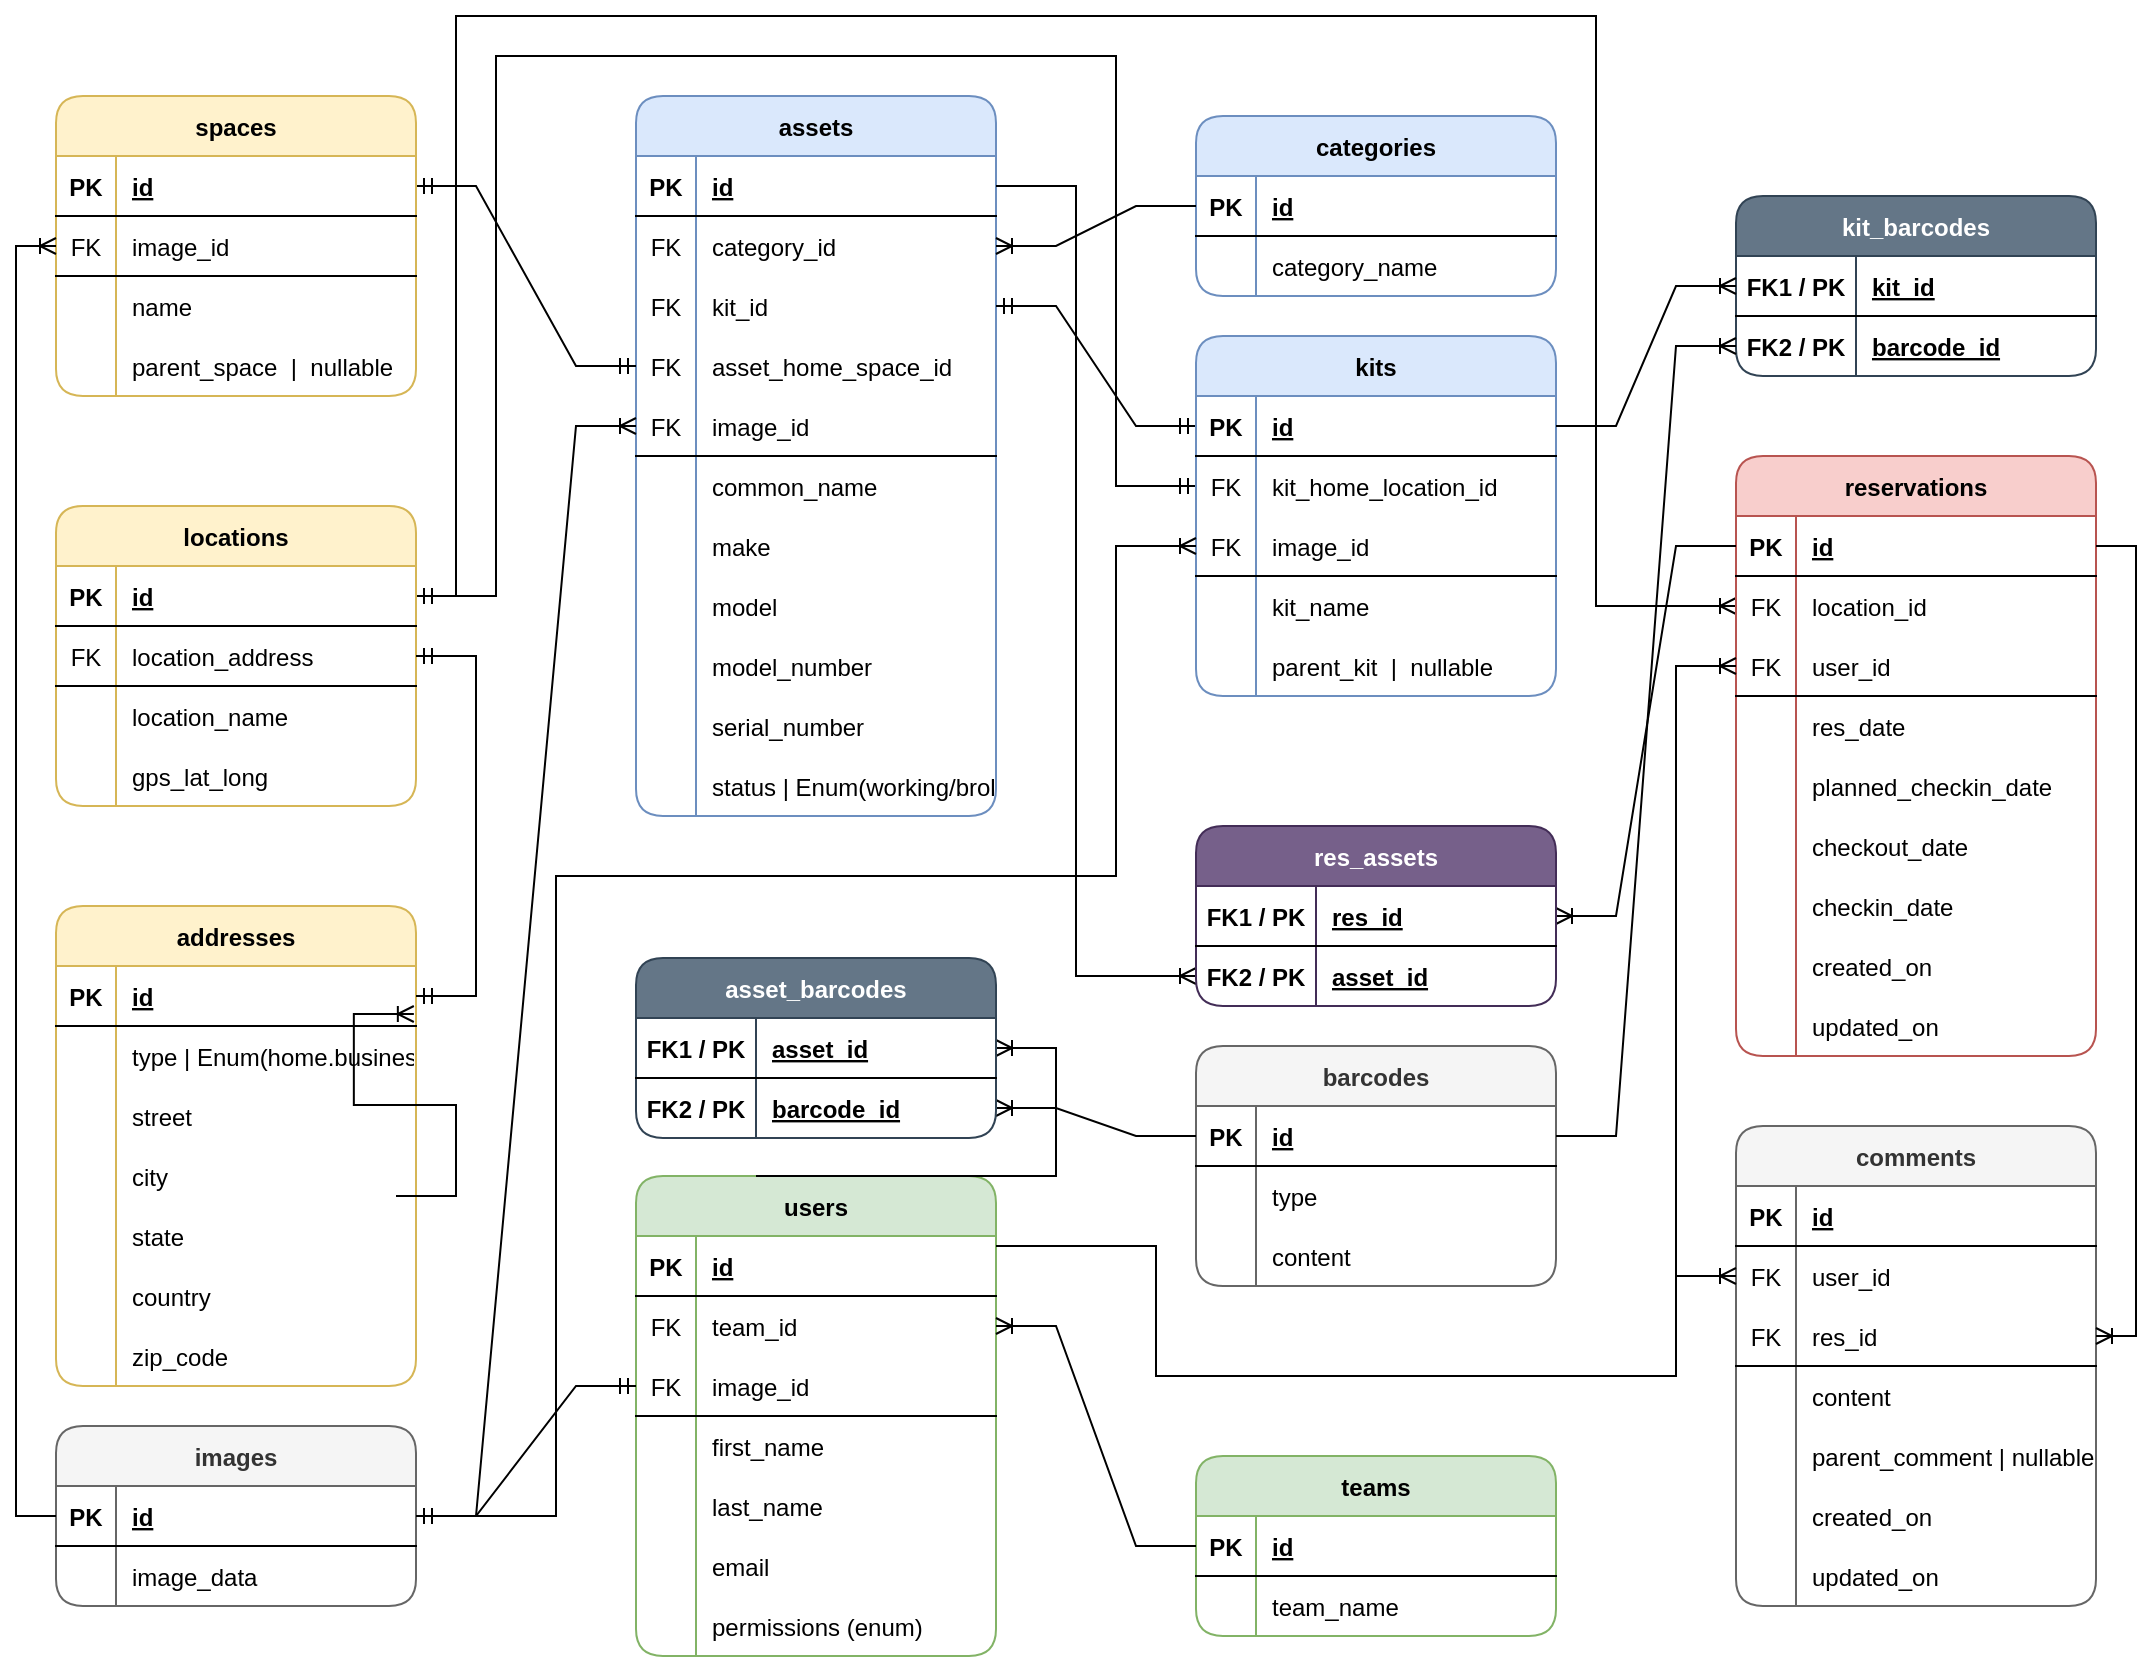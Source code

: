 <mxfile version="17.1.2" type="device"><diagram id="R2lEEEUBdFMjLlhIrx00" name="Page-1"><mxGraphModel dx="1422" dy="800" grid="1" gridSize="10" guides="1" tooltips="1" connect="1" arrows="1" fold="1" page="1" pageScale="1" pageWidth="1100" pageHeight="850" math="0" shadow="0" extFonts="Permanent Marker^https://fonts.googleapis.com/css?family=Permanent+Marker"><root><mxCell id="0"/><mxCell id="1" parent="0"/><mxCell id="KLRuagte0Mqg_A_tzCc6-172" value="" style="edgeStyle=orthogonalEdgeStyle;fontSize=12;html=1;endArrow=ERmandOne;startArrow=ERmandOne;rounded=0;" parent="1" source="quykYIdqpWYRL1RqlJ4T-2" target="KLRuagte0Mqg_A_tzCc6-154" edge="1"><mxGeometry width="100" height="100" relative="1" as="geometry"><mxPoint x="500" y="230" as="sourcePoint"/><mxPoint x="600" y="280" as="targetPoint"/><Array as="points"><mxPoint x="260" y="310"/><mxPoint x="260" y="40"/><mxPoint x="570" y="40"/><mxPoint x="570" y="255"/></Array></mxGeometry></mxCell><mxCell id="KLRuagte0Mqg_A_tzCc6-21" value="" style="edgeStyle=orthogonalEdgeStyle;fontSize=12;html=1;endArrow=ERoneToMany;rounded=0;entryX=0;entryY=0.5;entryDx=0;entryDy=0;" parent="1" source="quykYIdqpWYRL1RqlJ4T-2" target="lT242HKfQNrGMCs-cUOg-36" edge="1"><mxGeometry width="100" height="100" relative="1" as="geometry"><mxPoint x="780" y="200" as="sourcePoint"/><mxPoint x="880" y="100" as="targetPoint"/><Array as="points"><mxPoint x="240" y="310"/><mxPoint x="240" y="20"/><mxPoint x="810" y="20"/><mxPoint x="810" y="315"/></Array></mxGeometry></mxCell><mxCell id="lT242HKfQNrGMCs-cUOg-1" value="assets" style="shape=table;startSize=30;container=1;collapsible=1;childLayout=tableLayout;fixedRows=1;rowLines=0;fontStyle=1;align=center;resizeLast=1;fillColor=#dae8fc;strokeColor=#6c8ebf;sketch=0;rounded=1;shadow=0;swimlaneLine=1;swimlaneFillColor=default;" parent="1" vertex="1"><mxGeometry x="330" y="60" width="180" height="360" as="geometry"/></mxCell><mxCell id="lT242HKfQNrGMCs-cUOg-2" value="" style="shape=tableRow;horizontal=0;startSize=0;swimlaneHead=0;swimlaneBody=0;fillColor=none;collapsible=0;dropTarget=0;points=[[0,0.5],[1,0.5]];portConstraint=eastwest;top=0;left=0;right=0;bottom=1;" parent="lT242HKfQNrGMCs-cUOg-1" vertex="1"><mxGeometry y="30" width="180" height="30" as="geometry"/></mxCell><mxCell id="lT242HKfQNrGMCs-cUOg-3" value="PK" style="shape=partialRectangle;connectable=0;fillColor=none;top=0;left=0;bottom=0;right=0;fontStyle=1;overflow=hidden;" parent="lT242HKfQNrGMCs-cUOg-2" vertex="1"><mxGeometry width="30" height="30" as="geometry"><mxRectangle width="30" height="30" as="alternateBounds"/></mxGeometry></mxCell><mxCell id="lT242HKfQNrGMCs-cUOg-4" value="id" style="shape=partialRectangle;connectable=0;fillColor=none;top=0;left=0;bottom=0;right=0;align=left;spacingLeft=6;fontStyle=5;overflow=hidden;" parent="lT242HKfQNrGMCs-cUOg-2" vertex="1"><mxGeometry x="30" width="150" height="30" as="geometry"><mxRectangle width="150" height="30" as="alternateBounds"/></mxGeometry></mxCell><mxCell id="KLRuagte0Mqg_A_tzCc6-146" style="shape=tableRow;horizontal=0;startSize=0;swimlaneHead=0;swimlaneBody=0;fillColor=none;collapsible=0;dropTarget=0;points=[[0,0.5],[1,0.5]];portConstraint=eastwest;top=0;left=0;right=0;bottom=0;" parent="lT242HKfQNrGMCs-cUOg-1" vertex="1"><mxGeometry y="60" width="180" height="30" as="geometry"/></mxCell><mxCell id="KLRuagte0Mqg_A_tzCc6-147" value="FK" style="shape=partialRectangle;connectable=0;fillColor=none;top=0;left=0;bottom=0;right=0;fontStyle=0;overflow=hidden;strokeColor=default;" parent="KLRuagte0Mqg_A_tzCc6-146" vertex="1"><mxGeometry width="30" height="30" as="geometry"><mxRectangle width="30" height="30" as="alternateBounds"/></mxGeometry></mxCell><mxCell id="KLRuagte0Mqg_A_tzCc6-148" value="category_id" style="shape=partialRectangle;connectable=0;fillColor=none;top=0;left=0;bottom=0;right=0;align=left;spacingLeft=6;fontStyle=0;overflow=hidden;strokeColor=default;gradientColor=none;sketch=0;" parent="KLRuagte0Mqg_A_tzCc6-146" vertex="1"><mxGeometry x="30" width="150" height="30" as="geometry"><mxRectangle width="150" height="30" as="alternateBounds"/></mxGeometry></mxCell><mxCell id="H1OBYZeb9_DquAQnWoKz-43" value="" style="shape=tableRow;horizontal=0;startSize=0;swimlaneHead=0;swimlaneBody=0;fillColor=none;collapsible=0;dropTarget=0;points=[[0,0.5],[1,0.5]];portConstraint=eastwest;top=0;left=0;right=0;bottom=0;" parent="lT242HKfQNrGMCs-cUOg-1" vertex="1"><mxGeometry y="90" width="180" height="30" as="geometry"/></mxCell><mxCell id="H1OBYZeb9_DquAQnWoKz-44" value="FK" style="shape=partialRectangle;connectable=0;fillColor=none;top=0;left=0;bottom=0;right=0;fontStyle=0;overflow=hidden;strokeColor=default;" parent="H1OBYZeb9_DquAQnWoKz-43" vertex="1"><mxGeometry width="30" height="30" as="geometry"><mxRectangle width="30" height="30" as="alternateBounds"/></mxGeometry></mxCell><mxCell id="H1OBYZeb9_DquAQnWoKz-45" value="kit_id" style="shape=partialRectangle;connectable=0;fillColor=none;top=0;left=0;bottom=0;right=0;align=left;spacingLeft=6;fontStyle=0;overflow=hidden;strokeColor=default;gradientColor=none;sketch=0;" parent="H1OBYZeb9_DquAQnWoKz-43" vertex="1"><mxGeometry x="30" width="150" height="30" as="geometry"><mxRectangle width="150" height="30" as="alternateBounds"/></mxGeometry></mxCell><mxCell id="KLRuagte0Mqg_A_tzCc6-4" style="shape=tableRow;horizontal=0;startSize=0;swimlaneHead=0;swimlaneBody=0;fillColor=none;collapsible=0;dropTarget=0;points=[[0,0.5],[1,0.5]];portConstraint=eastwest;top=0;left=0;right=0;bottom=1;strokeColor=none;" parent="lT242HKfQNrGMCs-cUOg-1" vertex="1"><mxGeometry y="120" width="180" height="30" as="geometry"/></mxCell><mxCell id="KLRuagte0Mqg_A_tzCc6-5" value="FK" style="shape=partialRectangle;connectable=0;fillColor=none;top=0;left=0;bottom=0;right=0;fontStyle=0;overflow=hidden;" parent="KLRuagte0Mqg_A_tzCc6-4" vertex="1"><mxGeometry width="30" height="30" as="geometry"><mxRectangle width="30" height="30" as="alternateBounds"/></mxGeometry></mxCell><mxCell id="KLRuagte0Mqg_A_tzCc6-6" value="asset_home_space_id" style="shape=partialRectangle;connectable=0;fillColor=none;top=0;left=0;bottom=0;right=0;align=left;spacingLeft=6;fontStyle=0;overflow=hidden;strokeColor=default;" parent="KLRuagte0Mqg_A_tzCc6-4" vertex="1"><mxGeometry x="30" width="150" height="30" as="geometry"><mxRectangle width="150" height="30" as="alternateBounds"/></mxGeometry></mxCell><mxCell id="KLRuagte0Mqg_A_tzCc6-173" style="shape=tableRow;horizontal=0;startSize=0;swimlaneHead=0;swimlaneBody=0;fillColor=none;collapsible=0;dropTarget=0;points=[[0,0.5],[1,0.5]];portConstraint=eastwest;top=0;left=0;right=0;bottom=1;" parent="lT242HKfQNrGMCs-cUOg-1" vertex="1"><mxGeometry y="150" width="180" height="30" as="geometry"/></mxCell><mxCell id="KLRuagte0Mqg_A_tzCc6-174" value="FK" style="shape=partialRectangle;connectable=0;fillColor=none;top=0;left=0;bottom=0;right=0;fontStyle=0;overflow=hidden;" parent="KLRuagte0Mqg_A_tzCc6-173" vertex="1"><mxGeometry width="30" height="30" as="geometry"><mxRectangle width="30" height="30" as="alternateBounds"/></mxGeometry></mxCell><mxCell id="KLRuagte0Mqg_A_tzCc6-175" value="image_id" style="shape=partialRectangle;connectable=0;fillColor=none;top=0;left=0;bottom=0;right=0;align=left;spacingLeft=6;fontStyle=0;overflow=hidden;strokeColor=default;" parent="KLRuagte0Mqg_A_tzCc6-173" vertex="1"><mxGeometry x="30" width="150" height="30" as="geometry"><mxRectangle width="150" height="30" as="alternateBounds"/></mxGeometry></mxCell><mxCell id="lT242HKfQNrGMCs-cUOg-5" value="" style="shape=tableRow;horizontal=0;startSize=0;swimlaneHead=0;swimlaneBody=0;fillColor=none;collapsible=0;dropTarget=0;points=[[0,0.5],[1,0.5]];portConstraint=eastwest;top=0;left=0;right=0;bottom=0;" parent="lT242HKfQNrGMCs-cUOg-1" vertex="1"><mxGeometry y="180" width="180" height="30" as="geometry"/></mxCell><mxCell id="lT242HKfQNrGMCs-cUOg-6" value="" style="shape=partialRectangle;connectable=0;fillColor=none;top=0;left=0;bottom=0;right=0;editable=1;overflow=hidden;" parent="lT242HKfQNrGMCs-cUOg-5" vertex="1"><mxGeometry width="30" height="30" as="geometry"><mxRectangle width="30" height="30" as="alternateBounds"/></mxGeometry></mxCell><mxCell id="lT242HKfQNrGMCs-cUOg-7" value="common_name" style="shape=partialRectangle;connectable=0;fillColor=none;top=0;left=0;bottom=0;right=0;align=left;spacingLeft=6;overflow=hidden;fontStyle=0" parent="lT242HKfQNrGMCs-cUOg-5" vertex="1"><mxGeometry x="30" width="150" height="30" as="geometry"><mxRectangle width="150" height="30" as="alternateBounds"/></mxGeometry></mxCell><mxCell id="lT242HKfQNrGMCs-cUOg-8" value="" style="shape=tableRow;horizontal=0;startSize=0;swimlaneHead=0;swimlaneBody=0;fillColor=none;collapsible=0;dropTarget=0;points=[[0,0.5],[1,0.5]];portConstraint=eastwest;top=0;left=0;right=0;bottom=0;" parent="lT242HKfQNrGMCs-cUOg-1" vertex="1"><mxGeometry y="210" width="180" height="30" as="geometry"/></mxCell><mxCell id="lT242HKfQNrGMCs-cUOg-9" value="" style="shape=partialRectangle;connectable=0;fillColor=none;top=0;left=0;bottom=0;right=0;editable=1;overflow=hidden;" parent="lT242HKfQNrGMCs-cUOg-8" vertex="1"><mxGeometry width="30" height="30" as="geometry"><mxRectangle width="30" height="30" as="alternateBounds"/></mxGeometry></mxCell><mxCell id="lT242HKfQNrGMCs-cUOg-10" value="make" style="shape=partialRectangle;connectable=0;fillColor=none;top=0;left=0;bottom=0;right=0;align=left;spacingLeft=6;overflow=hidden;" parent="lT242HKfQNrGMCs-cUOg-8" vertex="1"><mxGeometry x="30" width="150" height="30" as="geometry"><mxRectangle width="150" height="30" as="alternateBounds"/></mxGeometry></mxCell><mxCell id="lT242HKfQNrGMCs-cUOg-11" value="" style="shape=tableRow;horizontal=0;startSize=0;swimlaneHead=0;swimlaneBody=0;fillColor=none;collapsible=0;dropTarget=0;points=[[0,0.5],[1,0.5]];portConstraint=eastwest;top=0;left=0;right=0;bottom=0;" parent="lT242HKfQNrGMCs-cUOg-1" vertex="1"><mxGeometry y="240" width="180" height="30" as="geometry"/></mxCell><mxCell id="lT242HKfQNrGMCs-cUOg-12" value="" style="shape=partialRectangle;connectable=0;fillColor=none;top=0;left=0;bottom=0;right=0;editable=1;overflow=hidden;" parent="lT242HKfQNrGMCs-cUOg-11" vertex="1"><mxGeometry width="30" height="30" as="geometry"><mxRectangle width="30" height="30" as="alternateBounds"/></mxGeometry></mxCell><mxCell id="lT242HKfQNrGMCs-cUOg-13" value="model" style="shape=partialRectangle;connectable=0;fillColor=none;top=0;left=0;bottom=0;right=0;align=left;spacingLeft=6;overflow=hidden;" parent="lT242HKfQNrGMCs-cUOg-11" vertex="1"><mxGeometry x="30" width="150" height="30" as="geometry"><mxRectangle width="150" height="30" as="alternateBounds"/></mxGeometry></mxCell><mxCell id="lT242HKfQNrGMCs-cUOg-20" value="" style="shape=tableRow;horizontal=0;startSize=0;swimlaneHead=0;swimlaneBody=0;fillColor=none;collapsible=0;dropTarget=0;points=[[0,0.5],[1,0.5]];portConstraint=eastwest;top=0;left=0;right=0;bottom=0;" parent="lT242HKfQNrGMCs-cUOg-1" vertex="1"><mxGeometry y="270" width="180" height="30" as="geometry"/></mxCell><mxCell id="lT242HKfQNrGMCs-cUOg-21" value="" style="shape=partialRectangle;connectable=0;fillColor=none;top=0;left=0;bottom=0;right=0;editable=1;overflow=hidden;" parent="lT242HKfQNrGMCs-cUOg-20" vertex="1"><mxGeometry width="30" height="30" as="geometry"><mxRectangle width="30" height="30" as="alternateBounds"/></mxGeometry></mxCell><mxCell id="lT242HKfQNrGMCs-cUOg-22" value="model_number" style="shape=partialRectangle;connectable=0;fillColor=none;top=0;left=0;bottom=0;right=0;align=left;spacingLeft=6;overflow=hidden;" parent="lT242HKfQNrGMCs-cUOg-20" vertex="1"><mxGeometry x="30" width="150" height="30" as="geometry"><mxRectangle width="150" height="30" as="alternateBounds"/></mxGeometry></mxCell><mxCell id="lT242HKfQNrGMCs-cUOg-14" value="" style="shape=tableRow;horizontal=0;startSize=0;swimlaneHead=0;swimlaneBody=0;fillColor=none;collapsible=0;dropTarget=0;points=[[0,0.5],[1,0.5]];portConstraint=eastwest;top=0;left=0;right=0;bottom=0;" parent="lT242HKfQNrGMCs-cUOg-1" vertex="1"><mxGeometry y="300" width="180" height="30" as="geometry"/></mxCell><mxCell id="lT242HKfQNrGMCs-cUOg-15" value="" style="shape=partialRectangle;connectable=0;fillColor=none;top=0;left=0;bottom=0;right=0;editable=1;overflow=hidden;" parent="lT242HKfQNrGMCs-cUOg-14" vertex="1"><mxGeometry width="30" height="30" as="geometry"><mxRectangle width="30" height="30" as="alternateBounds"/></mxGeometry></mxCell><mxCell id="lT242HKfQNrGMCs-cUOg-16" value="serial_number" style="shape=partialRectangle;connectable=0;fillColor=none;top=0;left=0;bottom=0;right=0;align=left;spacingLeft=6;overflow=hidden;" parent="lT242HKfQNrGMCs-cUOg-14" vertex="1"><mxGeometry x="30" width="150" height="30" as="geometry"><mxRectangle width="150" height="30" as="alternateBounds"/></mxGeometry></mxCell><mxCell id="o_kUYxT2gw2qvOJG34wg-38" value="" style="shape=tableRow;horizontal=0;startSize=0;swimlaneHead=0;swimlaneBody=0;fillColor=none;collapsible=0;dropTarget=0;points=[[0,0.5],[1,0.5]];portConstraint=eastwest;top=0;left=0;right=0;bottom=0;" parent="lT242HKfQNrGMCs-cUOg-1" vertex="1"><mxGeometry y="330" width="180" height="30" as="geometry"/></mxCell><mxCell id="o_kUYxT2gw2qvOJG34wg-39" value="" style="shape=partialRectangle;connectable=0;fillColor=none;top=0;left=0;bottom=0;right=0;editable=1;overflow=hidden;" parent="o_kUYxT2gw2qvOJG34wg-38" vertex="1"><mxGeometry width="30" height="30" as="geometry"><mxRectangle width="30" height="30" as="alternateBounds"/></mxGeometry></mxCell><mxCell id="o_kUYxT2gw2qvOJG34wg-40" value="status | Enum(working/broken)" style="shape=partialRectangle;connectable=0;fillColor=none;top=0;left=0;bottom=0;right=0;align=left;spacingLeft=6;overflow=hidden;fontStyle=0" parent="o_kUYxT2gw2qvOJG34wg-38" vertex="1"><mxGeometry x="30" width="150" height="30" as="geometry"><mxRectangle width="150" height="30" as="alternateBounds"/></mxGeometry></mxCell><mxCell id="lT242HKfQNrGMCs-cUOg-23" value="reservations" style="shape=table;startSize=30;container=1;collapsible=1;childLayout=tableLayout;fixedRows=1;rowLines=0;fontStyle=1;align=center;resizeLast=1;fillColor=#f8cecc;strokeColor=#b85450;swimlaneFillColor=default;rounded=1;" parent="1" vertex="1"><mxGeometry x="880" y="240" width="180" height="300" as="geometry"/></mxCell><mxCell id="lT242HKfQNrGMCs-cUOg-24" value="" style="shape=tableRow;horizontal=0;startSize=0;swimlaneHead=0;swimlaneBody=0;fillColor=none;collapsible=0;dropTarget=0;points=[[0,0.5],[1,0.5]];portConstraint=eastwest;top=0;left=0;right=0;bottom=1;" parent="lT242HKfQNrGMCs-cUOg-23" vertex="1"><mxGeometry y="30" width="180" height="30" as="geometry"/></mxCell><mxCell id="lT242HKfQNrGMCs-cUOg-25" value="PK" style="shape=partialRectangle;connectable=0;fillColor=none;top=0;left=0;bottom=0;right=0;fontStyle=1;overflow=hidden;" parent="lT242HKfQNrGMCs-cUOg-24" vertex="1"><mxGeometry width="30" height="30" as="geometry"><mxRectangle width="30" height="30" as="alternateBounds"/></mxGeometry></mxCell><mxCell id="lT242HKfQNrGMCs-cUOg-26" value="id" style="shape=partialRectangle;connectable=0;fillColor=none;top=0;left=0;bottom=0;right=0;align=left;spacingLeft=6;fontStyle=5;overflow=hidden;" parent="lT242HKfQNrGMCs-cUOg-24" vertex="1"><mxGeometry x="30" width="150" height="30" as="geometry"><mxRectangle width="150" height="30" as="alternateBounds"/></mxGeometry></mxCell><mxCell id="lT242HKfQNrGMCs-cUOg-36" value="" style="shape=tableRow;horizontal=0;startSize=0;swimlaneHead=0;swimlaneBody=0;fillColor=none;collapsible=0;dropTarget=0;points=[[0,0.5],[1,0.5]];portConstraint=eastwest;top=0;left=0;right=0;bottom=1;strokeColor=none;" parent="lT242HKfQNrGMCs-cUOg-23" vertex="1"><mxGeometry y="60" width="180" height="30" as="geometry"/></mxCell><mxCell id="lT242HKfQNrGMCs-cUOg-37" value="FK" style="shape=partialRectangle;connectable=0;fillColor=none;top=0;left=0;bottom=0;right=0;fontStyle=0;overflow=hidden;" parent="lT242HKfQNrGMCs-cUOg-36" vertex="1"><mxGeometry width="30" height="30" as="geometry"><mxRectangle width="30" height="30" as="alternateBounds"/></mxGeometry></mxCell><mxCell id="lT242HKfQNrGMCs-cUOg-38" value="location_id" style="shape=partialRectangle;connectable=0;fillColor=none;top=0;left=0;bottom=0;right=0;align=left;spacingLeft=6;fontStyle=0;overflow=hidden;" parent="lT242HKfQNrGMCs-cUOg-36" vertex="1"><mxGeometry x="30" width="150" height="30" as="geometry"><mxRectangle width="150" height="30" as="alternateBounds"/></mxGeometry></mxCell><mxCell id="KLRuagte0Mqg_A_tzCc6-55" style="shape=tableRow;horizontal=0;startSize=0;swimlaneHead=0;swimlaneBody=0;fillColor=none;collapsible=0;dropTarget=0;points=[[0,0.5],[1,0.5]];portConstraint=eastwest;top=0;left=0;right=0;bottom=1;" parent="lT242HKfQNrGMCs-cUOg-23" vertex="1"><mxGeometry y="90" width="180" height="30" as="geometry"/></mxCell><mxCell id="KLRuagte0Mqg_A_tzCc6-56" value="FK" style="shape=partialRectangle;connectable=0;fillColor=none;top=0;left=0;bottom=0;right=0;fontStyle=0;overflow=hidden;" parent="KLRuagte0Mqg_A_tzCc6-55" vertex="1"><mxGeometry width="30" height="30" as="geometry"><mxRectangle width="30" height="30" as="alternateBounds"/></mxGeometry></mxCell><mxCell id="KLRuagte0Mqg_A_tzCc6-57" value="user_id" style="shape=partialRectangle;connectable=0;fillColor=none;top=0;left=0;bottom=0;right=0;align=left;spacingLeft=6;fontStyle=0;overflow=hidden;" parent="KLRuagte0Mqg_A_tzCc6-55" vertex="1"><mxGeometry x="30" width="150" height="30" as="geometry"><mxRectangle width="150" height="30" as="alternateBounds"/></mxGeometry></mxCell><mxCell id="lT242HKfQNrGMCs-cUOg-30" value="" style="shape=tableRow;horizontal=0;startSize=0;swimlaneHead=0;swimlaneBody=0;fillColor=none;collapsible=0;dropTarget=0;points=[[0,0.5],[1,0.5]];portConstraint=eastwest;top=0;left=0;right=0;bottom=0;" parent="lT242HKfQNrGMCs-cUOg-23" vertex="1"><mxGeometry y="120" width="180" height="30" as="geometry"/></mxCell><mxCell id="lT242HKfQNrGMCs-cUOg-31" value="" style="shape=partialRectangle;connectable=0;fillColor=none;top=0;left=0;bottom=0;right=0;editable=1;overflow=hidden;" parent="lT242HKfQNrGMCs-cUOg-30" vertex="1"><mxGeometry width="30" height="30" as="geometry"><mxRectangle width="30" height="30" as="alternateBounds"/></mxGeometry></mxCell><mxCell id="lT242HKfQNrGMCs-cUOg-32" value="res_date" style="shape=partialRectangle;connectable=0;fillColor=none;top=0;left=0;bottom=0;right=0;align=left;spacingLeft=6;overflow=hidden;" parent="lT242HKfQNrGMCs-cUOg-30" vertex="1"><mxGeometry x="30" width="150" height="30" as="geometry"><mxRectangle width="150" height="30" as="alternateBounds"/></mxGeometry></mxCell><mxCell id="lT242HKfQNrGMCs-cUOg-33" value="" style="shape=tableRow;horizontal=0;startSize=0;swimlaneHead=0;swimlaneBody=0;fillColor=none;collapsible=0;dropTarget=0;points=[[0,0.5],[1,0.5]];portConstraint=eastwest;top=0;left=0;right=0;bottom=0;" parent="lT242HKfQNrGMCs-cUOg-23" vertex="1"><mxGeometry y="150" width="180" height="30" as="geometry"/></mxCell><mxCell id="lT242HKfQNrGMCs-cUOg-34" value="" style="shape=partialRectangle;connectable=0;fillColor=none;top=0;left=0;bottom=0;right=0;editable=1;overflow=hidden;" parent="lT242HKfQNrGMCs-cUOg-33" vertex="1"><mxGeometry width="30" height="30" as="geometry"><mxRectangle width="30" height="30" as="alternateBounds"/></mxGeometry></mxCell><mxCell id="lT242HKfQNrGMCs-cUOg-35" value="planned_checkin_date" style="shape=partialRectangle;connectable=0;fillColor=none;top=0;left=0;bottom=0;right=0;align=left;spacingLeft=6;overflow=hidden;" parent="lT242HKfQNrGMCs-cUOg-33" vertex="1"><mxGeometry x="30" width="150" height="30" as="geometry"><mxRectangle width="150" height="30" as="alternateBounds"/></mxGeometry></mxCell><mxCell id="KLRuagte0Mqg_A_tzCc6-17" style="shape=tableRow;horizontal=0;startSize=0;swimlaneHead=0;swimlaneBody=0;fillColor=none;collapsible=0;dropTarget=0;points=[[0,0.5],[1,0.5]];portConstraint=eastwest;top=0;left=0;right=0;bottom=0;" parent="lT242HKfQNrGMCs-cUOg-23" vertex="1"><mxGeometry y="180" width="180" height="30" as="geometry"/></mxCell><mxCell id="KLRuagte0Mqg_A_tzCc6-18" style="shape=partialRectangle;connectable=0;fillColor=none;top=0;left=0;bottom=0;right=0;editable=1;overflow=hidden;" parent="KLRuagte0Mqg_A_tzCc6-17" vertex="1"><mxGeometry width="30" height="30" as="geometry"><mxRectangle width="30" height="30" as="alternateBounds"/></mxGeometry></mxCell><mxCell id="KLRuagte0Mqg_A_tzCc6-19" value="checkout_date" style="shape=partialRectangle;connectable=0;fillColor=none;top=0;left=0;bottom=0;right=0;align=left;spacingLeft=6;overflow=hidden;" parent="KLRuagte0Mqg_A_tzCc6-17" vertex="1"><mxGeometry x="30" width="150" height="30" as="geometry"><mxRectangle width="150" height="30" as="alternateBounds"/></mxGeometry></mxCell><mxCell id="KLRuagte0Mqg_A_tzCc6-14" style="shape=tableRow;horizontal=0;startSize=0;swimlaneHead=0;swimlaneBody=0;fillColor=none;collapsible=0;dropTarget=0;points=[[0,0.5],[1,0.5]];portConstraint=eastwest;top=0;left=0;right=0;bottom=0;" parent="lT242HKfQNrGMCs-cUOg-23" vertex="1"><mxGeometry y="210" width="180" height="30" as="geometry"/></mxCell><mxCell id="KLRuagte0Mqg_A_tzCc6-15" style="shape=partialRectangle;connectable=0;fillColor=none;top=0;left=0;bottom=0;right=0;editable=1;overflow=hidden;" parent="KLRuagte0Mqg_A_tzCc6-14" vertex="1"><mxGeometry width="30" height="30" as="geometry"><mxRectangle width="30" height="30" as="alternateBounds"/></mxGeometry></mxCell><mxCell id="KLRuagte0Mqg_A_tzCc6-16" value="checkin_date" style="shape=partialRectangle;connectable=0;fillColor=none;top=0;left=0;bottom=0;right=0;align=left;spacingLeft=6;overflow=hidden;" parent="KLRuagte0Mqg_A_tzCc6-14" vertex="1"><mxGeometry x="30" width="150" height="30" as="geometry"><mxRectangle width="150" height="30" as="alternateBounds"/></mxGeometry></mxCell><mxCell id="lT242HKfQNrGMCs-cUOg-27" value="" style="shape=tableRow;horizontal=0;startSize=0;swimlaneHead=0;swimlaneBody=0;fillColor=none;collapsible=0;dropTarget=0;points=[[0,0.5],[1,0.5]];portConstraint=eastwest;top=0;left=0;right=0;bottom=0;" parent="lT242HKfQNrGMCs-cUOg-23" vertex="1"><mxGeometry y="240" width="180" height="30" as="geometry"/></mxCell><mxCell id="lT242HKfQNrGMCs-cUOg-28" value="" style="shape=partialRectangle;connectable=0;fillColor=none;top=0;left=0;bottom=0;right=0;editable=1;overflow=hidden;" parent="lT242HKfQNrGMCs-cUOg-27" vertex="1"><mxGeometry width="30" height="30" as="geometry"><mxRectangle width="30" height="30" as="alternateBounds"/></mxGeometry></mxCell><mxCell id="lT242HKfQNrGMCs-cUOg-29" value="created_on" style="shape=partialRectangle;connectable=0;fillColor=none;top=0;left=0;bottom=0;right=0;align=left;spacingLeft=6;overflow=hidden;" parent="lT242HKfQNrGMCs-cUOg-27" vertex="1"><mxGeometry x="30" width="150" height="30" as="geometry"><mxRectangle width="150" height="30" as="alternateBounds"/></mxGeometry></mxCell><mxCell id="KLRuagte0Mqg_A_tzCc6-44" style="shape=tableRow;horizontal=0;startSize=0;swimlaneHead=0;swimlaneBody=0;fillColor=none;collapsible=0;dropTarget=0;points=[[0,0.5],[1,0.5]];portConstraint=eastwest;top=0;left=0;right=0;bottom=0;" parent="lT242HKfQNrGMCs-cUOg-23" vertex="1"><mxGeometry y="270" width="180" height="30" as="geometry"/></mxCell><mxCell id="KLRuagte0Mqg_A_tzCc6-45" style="shape=partialRectangle;connectable=0;fillColor=none;top=0;left=0;bottom=0;right=0;editable=1;overflow=hidden;" parent="KLRuagte0Mqg_A_tzCc6-44" vertex="1"><mxGeometry width="30" height="30" as="geometry"><mxRectangle width="30" height="30" as="alternateBounds"/></mxGeometry></mxCell><mxCell id="KLRuagte0Mqg_A_tzCc6-46" value="updated_on" style="shape=partialRectangle;connectable=0;fillColor=none;top=0;left=0;bottom=0;right=0;align=left;spacingLeft=6;overflow=hidden;" parent="KLRuagte0Mqg_A_tzCc6-44" vertex="1"><mxGeometry x="30" width="150" height="30" as="geometry"><mxRectangle width="150" height="30" as="alternateBounds"/></mxGeometry></mxCell><mxCell id="lT242HKfQNrGMCs-cUOg-45" value="users" style="shape=table;startSize=30;container=1;collapsible=1;childLayout=tableLayout;fixedRows=1;rowLines=0;fontStyle=1;align=center;resizeLast=1;fillColor=#d5e8d4;strokeColor=#82b366;rounded=1;swimlaneFillColor=default;" parent="1" vertex="1"><mxGeometry x="330" y="600" width="180" height="240" as="geometry"/></mxCell><mxCell id="lT242HKfQNrGMCs-cUOg-46" value="" style="shape=tableRow;horizontal=0;startSize=0;swimlaneHead=0;swimlaneBody=0;fillColor=none;collapsible=0;dropTarget=0;points=[[0,0.5],[1,0.5]];portConstraint=eastwest;top=0;left=0;right=0;bottom=1;" parent="lT242HKfQNrGMCs-cUOg-45" vertex="1"><mxGeometry y="30" width="180" height="30" as="geometry"/></mxCell><mxCell id="lT242HKfQNrGMCs-cUOg-47" value="PK" style="shape=partialRectangle;connectable=0;fillColor=none;top=0;left=0;bottom=0;right=0;fontStyle=1;overflow=hidden;" parent="lT242HKfQNrGMCs-cUOg-46" vertex="1"><mxGeometry width="30" height="30" as="geometry"><mxRectangle width="30" height="30" as="alternateBounds"/></mxGeometry></mxCell><mxCell id="lT242HKfQNrGMCs-cUOg-48" value="id" style="shape=partialRectangle;connectable=0;fillColor=none;top=0;left=0;bottom=0;right=0;align=left;spacingLeft=6;fontStyle=5;overflow=hidden;" parent="lT242HKfQNrGMCs-cUOg-46" vertex="1"><mxGeometry x="30" width="150" height="30" as="geometry"><mxRectangle width="150" height="30" as="alternateBounds"/></mxGeometry></mxCell><mxCell id="KLRuagte0Mqg_A_tzCc6-1" style="shape=tableRow;horizontal=0;startSize=0;swimlaneHead=0;swimlaneBody=0;fillColor=none;collapsible=0;dropTarget=0;points=[[0,0.5],[1,0.5]];portConstraint=eastwest;top=0;left=0;right=0;bottom=1;strokeColor=none;" parent="lT242HKfQNrGMCs-cUOg-45" vertex="1"><mxGeometry y="60" width="180" height="30" as="geometry"/></mxCell><mxCell id="KLRuagte0Mqg_A_tzCc6-2" value="FK" style="shape=partialRectangle;connectable=0;fillColor=none;top=0;left=0;bottom=0;right=0;fontStyle=0;overflow=hidden;" parent="KLRuagte0Mqg_A_tzCc6-1" vertex="1"><mxGeometry width="30" height="30" as="geometry"><mxRectangle width="30" height="30" as="alternateBounds"/></mxGeometry></mxCell><mxCell id="KLRuagte0Mqg_A_tzCc6-3" value="team_id" style="shape=partialRectangle;connectable=0;fillColor=none;top=0;left=0;bottom=0;right=0;align=left;spacingLeft=6;fontStyle=0;overflow=hidden;" parent="KLRuagte0Mqg_A_tzCc6-1" vertex="1"><mxGeometry x="30" width="150" height="30" as="geometry"><mxRectangle width="150" height="30" as="alternateBounds"/></mxGeometry></mxCell><mxCell id="KLRuagte0Mqg_A_tzCc6-176" style="shape=tableRow;horizontal=0;startSize=0;swimlaneHead=0;swimlaneBody=0;fillColor=none;collapsible=0;dropTarget=0;points=[[0,0.5],[1,0.5]];portConstraint=eastwest;top=0;left=0;right=0;bottom=1;" parent="lT242HKfQNrGMCs-cUOg-45" vertex="1"><mxGeometry y="90" width="180" height="30" as="geometry"/></mxCell><mxCell id="KLRuagte0Mqg_A_tzCc6-177" value="FK" style="shape=partialRectangle;connectable=0;fillColor=none;top=0;left=0;bottom=0;right=0;fontStyle=0;overflow=hidden;" parent="KLRuagte0Mqg_A_tzCc6-176" vertex="1"><mxGeometry width="30" height="30" as="geometry"><mxRectangle width="30" height="30" as="alternateBounds"/></mxGeometry></mxCell><mxCell id="KLRuagte0Mqg_A_tzCc6-178" value="image_id" style="shape=partialRectangle;connectable=0;fillColor=none;top=0;left=0;bottom=0;right=0;align=left;spacingLeft=6;fontStyle=0;overflow=hidden;" parent="KLRuagte0Mqg_A_tzCc6-176" vertex="1"><mxGeometry x="30" width="150" height="30" as="geometry"><mxRectangle width="150" height="30" as="alternateBounds"/></mxGeometry></mxCell><mxCell id="lT242HKfQNrGMCs-cUOg-49" value="" style="shape=tableRow;horizontal=0;startSize=0;swimlaneHead=0;swimlaneBody=0;fillColor=none;collapsible=0;dropTarget=0;points=[[0,0.5],[1,0.5]];portConstraint=eastwest;top=0;left=0;right=0;bottom=0;" parent="lT242HKfQNrGMCs-cUOg-45" vertex="1"><mxGeometry y="120" width="180" height="30" as="geometry"/></mxCell><mxCell id="lT242HKfQNrGMCs-cUOg-50" value="" style="shape=partialRectangle;connectable=0;fillColor=none;top=0;left=0;bottom=0;right=0;editable=1;overflow=hidden;" parent="lT242HKfQNrGMCs-cUOg-49" vertex="1"><mxGeometry width="30" height="30" as="geometry"><mxRectangle width="30" height="30" as="alternateBounds"/></mxGeometry></mxCell><mxCell id="lT242HKfQNrGMCs-cUOg-51" value="first_name" style="shape=partialRectangle;connectable=0;fillColor=none;top=0;left=0;bottom=0;right=0;align=left;spacingLeft=6;overflow=hidden;" parent="lT242HKfQNrGMCs-cUOg-49" vertex="1"><mxGeometry x="30" width="150" height="30" as="geometry"><mxRectangle width="150" height="30" as="alternateBounds"/></mxGeometry></mxCell><mxCell id="lT242HKfQNrGMCs-cUOg-52" value="" style="shape=tableRow;horizontal=0;startSize=0;swimlaneHead=0;swimlaneBody=0;fillColor=none;collapsible=0;dropTarget=0;points=[[0,0.5],[1,0.5]];portConstraint=eastwest;top=0;left=0;right=0;bottom=0;" parent="lT242HKfQNrGMCs-cUOg-45" vertex="1"><mxGeometry y="150" width="180" height="30" as="geometry"/></mxCell><mxCell id="lT242HKfQNrGMCs-cUOg-53" value="" style="shape=partialRectangle;connectable=0;fillColor=none;top=0;left=0;bottom=0;right=0;editable=1;overflow=hidden;" parent="lT242HKfQNrGMCs-cUOg-52" vertex="1"><mxGeometry width="30" height="30" as="geometry"><mxRectangle width="30" height="30" as="alternateBounds"/></mxGeometry></mxCell><mxCell id="lT242HKfQNrGMCs-cUOg-54" value="last_name" style="shape=partialRectangle;connectable=0;fillColor=none;top=0;left=0;bottom=0;right=0;align=left;spacingLeft=6;overflow=hidden;" parent="lT242HKfQNrGMCs-cUOg-52" vertex="1"><mxGeometry x="30" width="150" height="30" as="geometry"><mxRectangle width="150" height="30" as="alternateBounds"/></mxGeometry></mxCell><mxCell id="KLRuagte0Mqg_A_tzCc6-47" style="shape=tableRow;horizontal=0;startSize=0;swimlaneHead=0;swimlaneBody=0;fillColor=none;collapsible=0;dropTarget=0;points=[[0,0.5],[1,0.5]];portConstraint=eastwest;top=0;left=0;right=0;bottom=0;" parent="lT242HKfQNrGMCs-cUOg-45" vertex="1"><mxGeometry y="180" width="180" height="30" as="geometry"/></mxCell><mxCell id="KLRuagte0Mqg_A_tzCc6-48" style="shape=partialRectangle;connectable=0;fillColor=none;top=0;left=0;bottom=0;right=0;editable=1;overflow=hidden;" parent="KLRuagte0Mqg_A_tzCc6-47" vertex="1"><mxGeometry width="30" height="30" as="geometry"><mxRectangle width="30" height="30" as="alternateBounds"/></mxGeometry></mxCell><mxCell id="KLRuagte0Mqg_A_tzCc6-49" value="email" style="shape=partialRectangle;connectable=0;fillColor=none;top=0;left=0;bottom=0;right=0;align=left;spacingLeft=6;overflow=hidden;" parent="KLRuagte0Mqg_A_tzCc6-47" vertex="1"><mxGeometry x="30" width="150" height="30" as="geometry"><mxRectangle width="150" height="30" as="alternateBounds"/></mxGeometry></mxCell><mxCell id="lT242HKfQNrGMCs-cUOg-55" value="" style="shape=tableRow;horizontal=0;startSize=0;swimlaneHead=0;swimlaneBody=0;fillColor=none;collapsible=0;dropTarget=0;points=[[0,0.5],[1,0.5]];portConstraint=eastwest;top=0;left=0;right=0;bottom=0;" parent="lT242HKfQNrGMCs-cUOg-45" vertex="1"><mxGeometry y="210" width="180" height="30" as="geometry"/></mxCell><mxCell id="lT242HKfQNrGMCs-cUOg-56" value="" style="shape=partialRectangle;connectable=0;fillColor=none;top=0;left=0;bottom=0;right=0;editable=1;overflow=hidden;" parent="lT242HKfQNrGMCs-cUOg-55" vertex="1"><mxGeometry width="30" height="30" as="geometry"><mxRectangle width="30" height="30" as="alternateBounds"/></mxGeometry></mxCell><mxCell id="lT242HKfQNrGMCs-cUOg-57" value="permissions (enum)" style="shape=partialRectangle;connectable=0;fillColor=none;top=0;left=0;bottom=0;right=0;align=left;spacingLeft=6;overflow=hidden;" parent="lT242HKfQNrGMCs-cUOg-55" vertex="1"><mxGeometry x="30" width="150" height="30" as="geometry"><mxRectangle width="150" height="30" as="alternateBounds"/></mxGeometry></mxCell><mxCell id="cT66IYa0NvqG5Nw-RfaH-1" value="" style="edgeStyle=orthogonalEdgeStyle;fontSize=12;html=1;endArrow=ERoneToMany;rounded=0;" parent="1" source="lT242HKfQNrGMCs-cUOg-2" target="H1OBYZeb9_DquAQnWoKz-60" edge="1"><mxGeometry width="100" height="100" relative="1" as="geometry"><mxPoint x="520" y="305" as="sourcePoint"/><mxPoint x="680" y="510" as="targetPoint"/><Array as="points"><mxPoint x="550" y="105"/><mxPoint x="550" y="500"/></Array></mxGeometry></mxCell><mxCell id="cT66IYa0NvqG5Nw-RfaH-2" value="" style="edgeStyle=orthogonalEdgeStyle;fontSize=12;html=1;endArrow=ERoneToMany;rounded=0;" parent="1" source="lT242HKfQNrGMCs-cUOg-46" target="KLRuagte0Mqg_A_tzCc6-55" edge="1"><mxGeometry width="100" height="100" relative="1" as="geometry"><mxPoint x="650" y="380" as="sourcePoint"/><mxPoint x="600" y="600" as="targetPoint"/><Array as="points"><mxPoint x="590" y="635"/><mxPoint x="590" y="700"/><mxPoint x="850" y="700"/><mxPoint x="850" y="345"/></Array></mxGeometry></mxCell><mxCell id="H1OBYZeb9_DquAQnWoKz-14" value="addresses" style="shape=table;startSize=30;container=1;collapsible=1;childLayout=tableLayout;fixedRows=1;rowLines=0;fontStyle=1;align=center;resizeLast=1;fillColor=#fff2cc;strokeColor=#d6b656;swimlaneFillColor=default;rounded=1;" parent="1" vertex="1"><mxGeometry x="40" y="465" width="180" height="240" as="geometry"/></mxCell><mxCell id="H1OBYZeb9_DquAQnWoKz-15" value="" style="shape=tableRow;horizontal=0;startSize=0;swimlaneHead=0;swimlaneBody=0;fillColor=none;collapsible=0;dropTarget=0;points=[[0,0.5],[1,0.5]];portConstraint=eastwest;top=0;left=0;right=0;bottom=1;" parent="H1OBYZeb9_DquAQnWoKz-14" vertex="1"><mxGeometry y="30" width="180" height="30" as="geometry"/></mxCell><mxCell id="H1OBYZeb9_DquAQnWoKz-16" value="PK" style="shape=partialRectangle;connectable=0;fillColor=none;top=0;left=0;bottom=0;right=0;fontStyle=1;overflow=hidden;" parent="H1OBYZeb9_DquAQnWoKz-15" vertex="1"><mxGeometry width="30" height="30" as="geometry"><mxRectangle width="30" height="30" as="alternateBounds"/></mxGeometry></mxCell><mxCell id="H1OBYZeb9_DquAQnWoKz-17" value="id" style="shape=partialRectangle;connectable=0;fillColor=none;top=0;left=0;bottom=0;right=0;align=left;spacingLeft=6;fontStyle=5;overflow=hidden;" parent="H1OBYZeb9_DquAQnWoKz-15" vertex="1"><mxGeometry x="30" width="150" height="30" as="geometry"><mxRectangle width="150" height="30" as="alternateBounds"/></mxGeometry></mxCell><mxCell id="KLRuagte0Mqg_A_tzCc6-41" style="shape=tableRow;horizontal=0;startSize=0;swimlaneHead=0;swimlaneBody=0;fillColor=none;collapsible=0;dropTarget=0;points=[[0,0.5],[1,0.5]];portConstraint=eastwest;top=0;left=0;right=0;bottom=0;" parent="H1OBYZeb9_DquAQnWoKz-14" vertex="1"><mxGeometry y="60" width="180" height="30" as="geometry"/></mxCell><mxCell id="KLRuagte0Mqg_A_tzCc6-42" style="shape=partialRectangle;connectable=0;fillColor=none;top=0;left=0;bottom=0;right=0;editable=1;overflow=hidden;" parent="KLRuagte0Mqg_A_tzCc6-41" vertex="1"><mxGeometry width="30" height="30" as="geometry"><mxRectangle width="30" height="30" as="alternateBounds"/></mxGeometry></mxCell><mxCell id="KLRuagte0Mqg_A_tzCc6-43" value="type | Enum(home.business)" style="shape=partialRectangle;connectable=0;fillColor=none;top=0;left=0;bottom=0;right=0;align=left;spacingLeft=6;overflow=hidden;" parent="KLRuagte0Mqg_A_tzCc6-41" vertex="1"><mxGeometry x="30" width="150" height="30" as="geometry"><mxRectangle width="150" height="30" as="alternateBounds"/></mxGeometry></mxCell><mxCell id="H1OBYZeb9_DquAQnWoKz-18" value="" style="shape=tableRow;horizontal=0;startSize=0;swimlaneHead=0;swimlaneBody=0;fillColor=none;collapsible=0;dropTarget=0;points=[[0,0.5],[1,0.5]];portConstraint=eastwest;top=0;left=0;right=0;bottom=0;" parent="H1OBYZeb9_DquAQnWoKz-14" vertex="1"><mxGeometry y="90" width="180" height="30" as="geometry"/></mxCell><mxCell id="H1OBYZeb9_DquAQnWoKz-19" value="" style="shape=partialRectangle;connectable=0;fillColor=none;top=0;left=0;bottom=0;right=0;editable=1;overflow=hidden;" parent="H1OBYZeb9_DquAQnWoKz-18" vertex="1"><mxGeometry width="30" height="30" as="geometry"><mxRectangle width="30" height="30" as="alternateBounds"/></mxGeometry></mxCell><mxCell id="H1OBYZeb9_DquAQnWoKz-20" value="street" style="shape=partialRectangle;connectable=0;fillColor=none;top=0;left=0;bottom=0;right=0;align=left;spacingLeft=6;overflow=hidden;" parent="H1OBYZeb9_DquAQnWoKz-18" vertex="1"><mxGeometry x="30" width="150" height="30" as="geometry"><mxRectangle width="150" height="30" as="alternateBounds"/></mxGeometry></mxCell><mxCell id="H1OBYZeb9_DquAQnWoKz-21" value="" style="shape=tableRow;horizontal=0;startSize=0;swimlaneHead=0;swimlaneBody=0;fillColor=none;collapsible=0;dropTarget=0;points=[[0,0.5],[1,0.5]];portConstraint=eastwest;top=0;left=0;right=0;bottom=0;" parent="H1OBYZeb9_DquAQnWoKz-14" vertex="1"><mxGeometry y="120" width="180" height="30" as="geometry"/></mxCell><mxCell id="H1OBYZeb9_DquAQnWoKz-22" value="" style="shape=partialRectangle;connectable=0;fillColor=none;top=0;left=0;bottom=0;right=0;editable=1;overflow=hidden;" parent="H1OBYZeb9_DquAQnWoKz-21" vertex="1"><mxGeometry width="30" height="30" as="geometry"><mxRectangle width="30" height="30" as="alternateBounds"/></mxGeometry></mxCell><mxCell id="H1OBYZeb9_DquAQnWoKz-23" value="city" style="shape=partialRectangle;connectable=0;fillColor=none;top=0;left=0;bottom=0;right=0;align=left;spacingLeft=6;overflow=hidden;" parent="H1OBYZeb9_DquAQnWoKz-21" vertex="1"><mxGeometry x="30" width="150" height="30" as="geometry"><mxRectangle width="150" height="30" as="alternateBounds"/></mxGeometry></mxCell><mxCell id="H1OBYZeb9_DquAQnWoKz-24" value="" style="shape=tableRow;horizontal=0;startSize=0;swimlaneHead=0;swimlaneBody=0;fillColor=none;collapsible=0;dropTarget=0;points=[[0,0.5],[1,0.5]];portConstraint=eastwest;top=0;left=0;right=0;bottom=0;" parent="H1OBYZeb9_DquAQnWoKz-14" vertex="1"><mxGeometry y="150" width="180" height="30" as="geometry"/></mxCell><mxCell id="H1OBYZeb9_DquAQnWoKz-25" value="" style="shape=partialRectangle;connectable=0;fillColor=none;top=0;left=0;bottom=0;right=0;editable=1;overflow=hidden;" parent="H1OBYZeb9_DquAQnWoKz-24" vertex="1"><mxGeometry width="30" height="30" as="geometry"><mxRectangle width="30" height="30" as="alternateBounds"/></mxGeometry></mxCell><mxCell id="H1OBYZeb9_DquAQnWoKz-26" value="state" style="shape=partialRectangle;connectable=0;fillColor=none;top=0;left=0;bottom=0;right=0;align=left;spacingLeft=6;overflow=hidden;" parent="H1OBYZeb9_DquAQnWoKz-24" vertex="1"><mxGeometry x="30" width="150" height="30" as="geometry"><mxRectangle width="150" height="30" as="alternateBounds"/></mxGeometry></mxCell><mxCell id="KLRuagte0Mqg_A_tzCc6-35" style="shape=tableRow;horizontal=0;startSize=0;swimlaneHead=0;swimlaneBody=0;fillColor=none;collapsible=0;dropTarget=0;points=[[0,0.5],[1,0.5]];portConstraint=eastwest;top=0;left=0;right=0;bottom=0;" parent="H1OBYZeb9_DquAQnWoKz-14" vertex="1"><mxGeometry y="180" width="180" height="30" as="geometry"/></mxCell><mxCell id="KLRuagte0Mqg_A_tzCc6-36" style="shape=partialRectangle;connectable=0;fillColor=none;top=0;left=0;bottom=0;right=0;editable=1;overflow=hidden;" parent="KLRuagte0Mqg_A_tzCc6-35" vertex="1"><mxGeometry width="30" height="30" as="geometry"><mxRectangle width="30" height="30" as="alternateBounds"/></mxGeometry></mxCell><mxCell id="KLRuagte0Mqg_A_tzCc6-37" value="country" style="shape=partialRectangle;connectable=0;fillColor=none;top=0;left=0;bottom=0;right=0;align=left;spacingLeft=6;overflow=hidden;" parent="KLRuagte0Mqg_A_tzCc6-35" vertex="1"><mxGeometry x="30" width="150" height="30" as="geometry"><mxRectangle width="150" height="30" as="alternateBounds"/></mxGeometry></mxCell><mxCell id="KLRuagte0Mqg_A_tzCc6-38" style="shape=tableRow;horizontal=0;startSize=0;swimlaneHead=0;swimlaneBody=0;fillColor=none;collapsible=0;dropTarget=0;points=[[0,0.5],[1,0.5]];portConstraint=eastwest;top=0;left=0;right=0;bottom=0;" parent="H1OBYZeb9_DquAQnWoKz-14" vertex="1"><mxGeometry y="210" width="180" height="30" as="geometry"/></mxCell><mxCell id="KLRuagte0Mqg_A_tzCc6-39" style="shape=partialRectangle;connectable=0;fillColor=none;top=0;left=0;bottom=0;right=0;editable=1;overflow=hidden;" parent="KLRuagte0Mqg_A_tzCc6-38" vertex="1"><mxGeometry width="30" height="30" as="geometry"><mxRectangle width="30" height="30" as="alternateBounds"/></mxGeometry></mxCell><mxCell id="KLRuagte0Mqg_A_tzCc6-40" value="zip_code" style="shape=partialRectangle;connectable=0;fillColor=none;top=0;left=0;bottom=0;right=0;align=left;spacingLeft=6;overflow=hidden;" parent="KLRuagte0Mqg_A_tzCc6-38" vertex="1"><mxGeometry x="30" width="150" height="30" as="geometry"><mxRectangle width="150" height="30" as="alternateBounds"/></mxGeometry></mxCell><mxCell id="H1OBYZeb9_DquAQnWoKz-46" value="" style="edgeStyle=entityRelationEdgeStyle;fontSize=12;html=1;endArrow=ERoneToMany;rounded=0;exitX=0;exitY=0.5;exitDx=0;exitDy=0;entryX=0.994;entryY=0.8;entryDx=0;entryDy=0;entryPerimeter=0;" parent="1" target="H1OBYZeb9_DquAQnWoKz-15" edge="1"><mxGeometry width="100" height="100" relative="1" as="geometry"><mxPoint x="210" y="610" as="sourcePoint"/><mxPoint x="260" y="320" as="targetPoint"/></mxGeometry></mxCell><mxCell id="quykYIdqpWYRL1RqlJ4T-1" value="locations" style="shape=table;startSize=30;container=1;collapsible=1;childLayout=tableLayout;fixedRows=1;rowLines=0;fontStyle=1;align=center;resizeLast=1;fillColor=#fff2cc;strokeColor=#d6b656;swimlaneFillColor=default;rounded=1;" parent="1" vertex="1"><mxGeometry x="40" y="265" width="180" height="150" as="geometry"/></mxCell><mxCell id="quykYIdqpWYRL1RqlJ4T-2" value="" style="shape=tableRow;horizontal=0;startSize=0;swimlaneHead=0;swimlaneBody=0;fillColor=none;collapsible=0;dropTarget=0;points=[[0,0.5],[1,0.5]];portConstraint=eastwest;top=0;left=0;right=0;bottom=1;" parent="quykYIdqpWYRL1RqlJ4T-1" vertex="1"><mxGeometry y="30" width="180" height="30" as="geometry"/></mxCell><mxCell id="quykYIdqpWYRL1RqlJ4T-3" value="PK" style="shape=partialRectangle;connectable=0;fillColor=none;top=0;left=0;bottom=0;right=0;fontStyle=1;overflow=hidden;" parent="quykYIdqpWYRL1RqlJ4T-2" vertex="1"><mxGeometry width="30" height="30" as="geometry"><mxRectangle width="30" height="30" as="alternateBounds"/></mxGeometry></mxCell><mxCell id="quykYIdqpWYRL1RqlJ4T-4" value="id" style="shape=partialRectangle;connectable=0;fillColor=none;top=0;left=0;bottom=0;right=0;align=left;spacingLeft=6;fontStyle=5;overflow=hidden;" parent="quykYIdqpWYRL1RqlJ4T-2" vertex="1"><mxGeometry x="30" width="150" height="30" as="geometry"><mxRectangle width="150" height="30" as="alternateBounds"/></mxGeometry></mxCell><mxCell id="quykYIdqpWYRL1RqlJ4T-14" value="" style="shape=tableRow;horizontal=0;startSize=0;swimlaneHead=0;swimlaneBody=0;fillColor=none;collapsible=0;dropTarget=0;points=[[0,0.5],[1,0.5]];portConstraint=eastwest;top=0;left=0;right=0;bottom=1;" parent="quykYIdqpWYRL1RqlJ4T-1" vertex="1"><mxGeometry y="60" width="180" height="30" as="geometry"/></mxCell><mxCell id="quykYIdqpWYRL1RqlJ4T-15" value="FK" style="shape=partialRectangle;connectable=0;fillColor=none;top=0;left=0;bottom=0;right=0;fontStyle=0;overflow=hidden;" parent="quykYIdqpWYRL1RqlJ4T-14" vertex="1"><mxGeometry width="30" height="30" as="geometry"><mxRectangle width="30" height="30" as="alternateBounds"/></mxGeometry></mxCell><mxCell id="quykYIdqpWYRL1RqlJ4T-16" value="location_address" style="shape=partialRectangle;connectable=0;fillColor=none;top=0;left=0;bottom=0;right=0;align=left;spacingLeft=6;fontStyle=0;overflow=hidden;" parent="quykYIdqpWYRL1RqlJ4T-14" vertex="1"><mxGeometry x="30" width="150" height="30" as="geometry"><mxRectangle width="150" height="30" as="alternateBounds"/></mxGeometry></mxCell><mxCell id="quykYIdqpWYRL1RqlJ4T-5" value="" style="shape=tableRow;horizontal=0;startSize=0;swimlaneHead=0;swimlaneBody=0;fillColor=none;collapsible=0;dropTarget=0;points=[[0,0.5],[1,0.5]];portConstraint=eastwest;top=0;left=0;right=0;bottom=0;" parent="quykYIdqpWYRL1RqlJ4T-1" vertex="1"><mxGeometry y="90" width="180" height="30" as="geometry"/></mxCell><mxCell id="quykYIdqpWYRL1RqlJ4T-6" value="" style="shape=partialRectangle;connectable=0;fillColor=none;top=0;left=0;bottom=0;right=0;editable=1;overflow=hidden;" parent="quykYIdqpWYRL1RqlJ4T-5" vertex="1"><mxGeometry width="30" height="30" as="geometry"><mxRectangle width="30" height="30" as="alternateBounds"/></mxGeometry></mxCell><mxCell id="quykYIdqpWYRL1RqlJ4T-7" value="location_name" style="shape=partialRectangle;connectable=0;fillColor=none;top=0;left=0;bottom=0;right=0;align=left;spacingLeft=6;overflow=hidden;" parent="quykYIdqpWYRL1RqlJ4T-5" vertex="1"><mxGeometry x="30" width="150" height="30" as="geometry"><mxRectangle width="150" height="30" as="alternateBounds"/></mxGeometry></mxCell><mxCell id="quykYIdqpWYRL1RqlJ4T-11" value="" style="shape=tableRow;horizontal=0;startSize=0;swimlaneHead=0;swimlaneBody=0;fillColor=none;collapsible=0;dropTarget=0;points=[[0,0.5],[1,0.5]];portConstraint=eastwest;top=0;left=0;right=0;bottom=0;" parent="quykYIdqpWYRL1RqlJ4T-1" vertex="1"><mxGeometry y="120" width="180" height="30" as="geometry"/></mxCell><mxCell id="quykYIdqpWYRL1RqlJ4T-12" value="" style="shape=partialRectangle;connectable=0;fillColor=none;top=0;left=0;bottom=0;right=0;editable=1;overflow=hidden;" parent="quykYIdqpWYRL1RqlJ4T-11" vertex="1"><mxGeometry width="30" height="30" as="geometry"><mxRectangle width="30" height="30" as="alternateBounds"/></mxGeometry></mxCell><mxCell id="quykYIdqpWYRL1RqlJ4T-13" value="gps_lat_long" style="shape=partialRectangle;connectable=0;fillColor=none;top=0;left=0;bottom=0;right=0;align=left;spacingLeft=6;overflow=hidden;" parent="quykYIdqpWYRL1RqlJ4T-11" vertex="1"><mxGeometry x="30" width="150" height="30" as="geometry"><mxRectangle width="150" height="30" as="alternateBounds"/></mxGeometry></mxCell><mxCell id="quykYIdqpWYRL1RqlJ4T-18" value="" style="edgeStyle=entityRelationEdgeStyle;fontSize=12;html=1;endArrow=ERmandOne;startArrow=ERmandOne;rounded=0;" parent="1" source="quykYIdqpWYRL1RqlJ4T-14" target="H1OBYZeb9_DquAQnWoKz-15" edge="1"><mxGeometry width="100" height="100" relative="1" as="geometry"><mxPoint x="310" y="210" as="sourcePoint"/><mxPoint x="410" y="110" as="targetPoint"/></mxGeometry></mxCell><mxCell id="quykYIdqpWYRL1RqlJ4T-19" value="categories" style="shape=table;startSize=30;container=1;collapsible=1;childLayout=tableLayout;fixedRows=1;rowLines=0;fontStyle=1;align=center;resizeLast=1;fillColor=#dae8fc;strokeColor=#6c8ebf;shadow=0;sketch=0;rounded=1;swimlaneFillColor=default;" parent="1" vertex="1"><mxGeometry x="610" y="70" width="180" height="90" as="geometry"/></mxCell><mxCell id="quykYIdqpWYRL1RqlJ4T-20" value="" style="shape=tableRow;horizontal=0;startSize=0;swimlaneHead=0;swimlaneBody=0;fillColor=none;collapsible=0;dropTarget=0;points=[[0,0.5],[1,0.5]];portConstraint=eastwest;top=0;left=0;right=0;bottom=1;" parent="quykYIdqpWYRL1RqlJ4T-19" vertex="1"><mxGeometry y="30" width="180" height="30" as="geometry"/></mxCell><mxCell id="quykYIdqpWYRL1RqlJ4T-21" value="PK" style="shape=partialRectangle;connectable=0;fillColor=none;top=0;left=0;bottom=0;right=0;fontStyle=1;overflow=hidden;" parent="quykYIdqpWYRL1RqlJ4T-20" vertex="1"><mxGeometry width="30" height="30" as="geometry"><mxRectangle width="30" height="30" as="alternateBounds"/></mxGeometry></mxCell><mxCell id="quykYIdqpWYRL1RqlJ4T-22" value="id" style="shape=partialRectangle;connectable=0;fillColor=none;top=0;left=0;bottom=0;right=0;align=left;spacingLeft=6;fontStyle=5;overflow=hidden;" parent="quykYIdqpWYRL1RqlJ4T-20" vertex="1"><mxGeometry x="30" width="150" height="30" as="geometry"><mxRectangle width="150" height="30" as="alternateBounds"/></mxGeometry></mxCell><mxCell id="quykYIdqpWYRL1RqlJ4T-23" value="" style="shape=tableRow;horizontal=0;startSize=0;swimlaneHead=0;swimlaneBody=0;fillColor=none;collapsible=0;dropTarget=0;points=[[0,0.5],[1,0.5]];portConstraint=eastwest;top=0;left=0;right=0;bottom=0;" parent="quykYIdqpWYRL1RqlJ4T-19" vertex="1"><mxGeometry y="60" width="180" height="30" as="geometry"/></mxCell><mxCell id="quykYIdqpWYRL1RqlJ4T-24" value="" style="shape=partialRectangle;connectable=0;fillColor=none;top=0;left=0;bottom=1;right=0;fontStyle=0;overflow=hidden;strokeColor=none;" parent="quykYIdqpWYRL1RqlJ4T-23" vertex="1"><mxGeometry width="30" height="30" as="geometry"><mxRectangle width="30" height="30" as="alternateBounds"/></mxGeometry></mxCell><mxCell id="quykYIdqpWYRL1RqlJ4T-25" value="category_name" style="shape=partialRectangle;connectable=0;fillColor=none;top=0;left=0;bottom=1;right=0;align=left;spacingLeft=6;fontStyle=0;overflow=hidden;strokeColor=none;" parent="quykYIdqpWYRL1RqlJ4T-23" vertex="1"><mxGeometry x="30" width="150" height="30" as="geometry"><mxRectangle width="150" height="30" as="alternateBounds"/></mxGeometry></mxCell><mxCell id="quykYIdqpWYRL1RqlJ4T-38" value="" style="edgeStyle=entityRelationEdgeStyle;fontSize=12;html=1;endArrow=ERoneToMany;rounded=0;" parent="1" source="quykYIdqpWYRL1RqlJ4T-20" target="KLRuagte0Mqg_A_tzCc6-146" edge="1"><mxGeometry width="100" height="100" relative="1" as="geometry"><mxPoint x="550" y="240" as="sourcePoint"/><mxPoint x="610" y="430" as="targetPoint"/></mxGeometry></mxCell><mxCell id="quykYIdqpWYRL1RqlJ4T-52" value="teams" style="shape=table;startSize=30;container=1;collapsible=1;childLayout=tableLayout;fixedRows=1;rowLines=0;fontStyle=1;align=center;resizeLast=1;fillColor=#d5e8d4;strokeColor=#82b366;swimlaneFillColor=default;rounded=1;" parent="1" vertex="1"><mxGeometry x="610" y="740" width="180" height="90" as="geometry"/></mxCell><mxCell id="quykYIdqpWYRL1RqlJ4T-53" value="" style="shape=tableRow;horizontal=0;startSize=0;swimlaneHead=0;swimlaneBody=0;fillColor=none;collapsible=0;dropTarget=0;points=[[0,0.5],[1,0.5]];portConstraint=eastwest;top=0;left=0;right=0;bottom=1;" parent="quykYIdqpWYRL1RqlJ4T-52" vertex="1"><mxGeometry y="30" width="180" height="30" as="geometry"/></mxCell><mxCell id="quykYIdqpWYRL1RqlJ4T-54" value="PK" style="shape=partialRectangle;connectable=0;fillColor=none;top=0;left=0;bottom=0;right=0;fontStyle=1;overflow=hidden;" parent="quykYIdqpWYRL1RqlJ4T-53" vertex="1"><mxGeometry width="30" height="30" as="geometry"><mxRectangle width="30" height="30" as="alternateBounds"/></mxGeometry></mxCell><mxCell id="quykYIdqpWYRL1RqlJ4T-55" value="id" style="shape=partialRectangle;connectable=0;fillColor=none;top=0;left=0;bottom=0;right=0;align=left;spacingLeft=6;fontStyle=5;overflow=hidden;" parent="quykYIdqpWYRL1RqlJ4T-53" vertex="1"><mxGeometry x="30" width="150" height="30" as="geometry"><mxRectangle width="150" height="30" as="alternateBounds"/></mxGeometry></mxCell><mxCell id="quykYIdqpWYRL1RqlJ4T-62" value="" style="shape=tableRow;horizontal=0;startSize=0;swimlaneHead=0;swimlaneBody=0;fillColor=none;collapsible=0;dropTarget=0;points=[[0,0.5],[1,0.5]];portConstraint=eastwest;top=0;left=0;right=0;bottom=0;" parent="quykYIdqpWYRL1RqlJ4T-52" vertex="1"><mxGeometry y="60" width="180" height="30" as="geometry"/></mxCell><mxCell id="quykYIdqpWYRL1RqlJ4T-63" value="" style="shape=partialRectangle;connectable=0;fillColor=none;top=0;left=0;bottom=0;right=0;editable=1;overflow=hidden;" parent="quykYIdqpWYRL1RqlJ4T-62" vertex="1"><mxGeometry width="30" height="30" as="geometry"><mxRectangle width="30" height="30" as="alternateBounds"/></mxGeometry></mxCell><mxCell id="quykYIdqpWYRL1RqlJ4T-64" value="team_name" style="shape=partialRectangle;connectable=0;fillColor=none;top=0;left=0;bottom=0;right=0;align=left;spacingLeft=6;overflow=hidden;" parent="quykYIdqpWYRL1RqlJ4T-62" vertex="1"><mxGeometry x="30" width="150" height="30" as="geometry"><mxRectangle width="150" height="30" as="alternateBounds"/></mxGeometry></mxCell><mxCell id="KLRuagte0Mqg_A_tzCc6-20" value="" style="edgeStyle=entityRelationEdgeStyle;fontSize=12;html=1;endArrow=ERoneToMany;rounded=0;exitX=0;exitY=0.5;exitDx=0;exitDy=0;" parent="1" source="lT242HKfQNrGMCs-cUOg-24" target="KLRuagte0Mqg_A_tzCc6-10" edge="1"><mxGeometry width="100" height="100" relative="1" as="geometry"><mxPoint x="660" y="620" as="sourcePoint"/><mxPoint x="760" y="520" as="targetPoint"/></mxGeometry></mxCell><mxCell id="KLRuagte0Mqg_A_tzCc6-22" value="images" style="shape=table;startSize=30;container=1;collapsible=1;childLayout=tableLayout;fixedRows=1;rowLines=0;fontStyle=1;align=center;resizeLast=1;fillColor=#f5f5f5;strokeColor=#666666;fontColor=#333333;rounded=1;swimlaneFillColor=default;" parent="1" vertex="1"><mxGeometry x="40" y="725" width="180" height="90" as="geometry"/></mxCell><mxCell id="KLRuagte0Mqg_A_tzCc6-23" value="" style="shape=tableRow;horizontal=0;startSize=0;swimlaneHead=0;swimlaneBody=0;fillColor=none;collapsible=0;dropTarget=0;points=[[0,0.5],[1,0.5]];portConstraint=eastwest;top=0;left=0;right=0;bottom=1;" parent="KLRuagte0Mqg_A_tzCc6-22" vertex="1"><mxGeometry y="30" width="180" height="30" as="geometry"/></mxCell><mxCell id="KLRuagte0Mqg_A_tzCc6-24" value="PK" style="shape=partialRectangle;connectable=0;fillColor=none;top=0;left=0;bottom=0;right=0;fontStyle=1;overflow=hidden;" parent="KLRuagte0Mqg_A_tzCc6-23" vertex="1"><mxGeometry width="30" height="30" as="geometry"><mxRectangle width="30" height="30" as="alternateBounds"/></mxGeometry></mxCell><mxCell id="KLRuagte0Mqg_A_tzCc6-25" value="id" style="shape=partialRectangle;connectable=0;fillColor=none;top=0;left=0;bottom=0;right=0;align=left;spacingLeft=6;fontStyle=5;overflow=hidden;" parent="KLRuagte0Mqg_A_tzCc6-23" vertex="1"><mxGeometry x="30" width="150" height="30" as="geometry"><mxRectangle width="150" height="30" as="alternateBounds"/></mxGeometry></mxCell><mxCell id="KLRuagte0Mqg_A_tzCc6-26" value="" style="shape=tableRow;horizontal=0;startSize=0;swimlaneHead=0;swimlaneBody=0;fillColor=none;collapsible=0;dropTarget=0;points=[[0,0.5],[1,0.5]];portConstraint=eastwest;top=0;left=0;right=0;bottom=0;" parent="KLRuagte0Mqg_A_tzCc6-22" vertex="1"><mxGeometry y="60" width="180" height="30" as="geometry"/></mxCell><mxCell id="KLRuagte0Mqg_A_tzCc6-27" value="" style="shape=partialRectangle;connectable=0;fillColor=none;top=0;left=0;bottom=0;right=0;editable=1;overflow=hidden;" parent="KLRuagte0Mqg_A_tzCc6-26" vertex="1"><mxGeometry width="30" height="30" as="geometry"><mxRectangle width="30" height="30" as="alternateBounds"/></mxGeometry></mxCell><mxCell id="KLRuagte0Mqg_A_tzCc6-28" value="image_data" style="shape=partialRectangle;connectable=0;fillColor=none;top=0;left=0;bottom=0;right=0;align=left;spacingLeft=6;overflow=hidden;" parent="KLRuagte0Mqg_A_tzCc6-26" vertex="1"><mxGeometry x="30" width="150" height="30" as="geometry"><mxRectangle width="150" height="30" as="alternateBounds"/></mxGeometry></mxCell><mxCell id="KLRuagte0Mqg_A_tzCc6-53" value="" style="edgeStyle=entityRelationEdgeStyle;fontSize=12;html=1;endArrow=ERmandOne;startArrow=ERmandOne;rounded=0;" parent="1" source="KLRuagte0Mqg_A_tzCc6-23" target="KLRuagte0Mqg_A_tzCc6-176" edge="1"><mxGeometry width="100" height="100" relative="1" as="geometry"><mxPoint x="230" y="155" as="sourcePoint"/><mxPoint x="230" y="325" as="targetPoint"/></mxGeometry></mxCell><mxCell id="KLRuagte0Mqg_A_tzCc6-72" value="comments" style="shape=table;startSize=30;container=1;collapsible=1;childLayout=tableLayout;fixedRows=1;rowLines=0;fontStyle=1;align=center;resizeLast=1;fillColor=#f5f5f5;strokeColor=#666666;swimlaneFillColor=default;rounded=1;fontColor=#333333;" parent="1" vertex="1"><mxGeometry x="880" y="575" width="180" height="240" as="geometry"/></mxCell><mxCell id="KLRuagte0Mqg_A_tzCc6-73" value="" style="shape=tableRow;horizontal=0;startSize=0;swimlaneHead=0;swimlaneBody=0;fillColor=none;collapsible=0;dropTarget=0;points=[[0,0.5],[1,0.5]];portConstraint=eastwest;top=0;left=0;right=0;bottom=1;" parent="KLRuagte0Mqg_A_tzCc6-72" vertex="1"><mxGeometry y="30" width="180" height="30" as="geometry"/></mxCell><mxCell id="KLRuagte0Mqg_A_tzCc6-74" value="PK" style="shape=partialRectangle;connectable=0;fillColor=none;top=0;left=0;bottom=0;right=0;fontStyle=1;overflow=hidden;" parent="KLRuagte0Mqg_A_tzCc6-73" vertex="1"><mxGeometry width="30" height="30" as="geometry"><mxRectangle width="30" height="30" as="alternateBounds"/></mxGeometry></mxCell><mxCell id="KLRuagte0Mqg_A_tzCc6-75" value="id" style="shape=partialRectangle;connectable=0;fillColor=none;top=0;left=0;bottom=0;right=0;align=left;spacingLeft=6;fontStyle=5;overflow=hidden;" parent="KLRuagte0Mqg_A_tzCc6-73" vertex="1"><mxGeometry x="30" width="150" height="30" as="geometry"><mxRectangle width="150" height="30" as="alternateBounds"/></mxGeometry></mxCell><mxCell id="KLRuagte0Mqg_A_tzCc6-76" value="" style="shape=tableRow;horizontal=0;startSize=0;swimlaneHead=0;swimlaneBody=0;fillColor=none;collapsible=0;dropTarget=0;points=[[0,0.5],[1,0.5]];portConstraint=eastwest;top=0;left=0;right=0;bottom=1;strokeColor=none;" parent="KLRuagte0Mqg_A_tzCc6-72" vertex="1"><mxGeometry y="60" width="180" height="30" as="geometry"/></mxCell><mxCell id="KLRuagte0Mqg_A_tzCc6-77" value="FK" style="shape=partialRectangle;connectable=0;fillColor=none;top=0;left=0;bottom=0;right=0;fontStyle=0;overflow=hidden;" parent="KLRuagte0Mqg_A_tzCc6-76" vertex="1"><mxGeometry width="30" height="30" as="geometry"><mxRectangle width="30" height="30" as="alternateBounds"/></mxGeometry></mxCell><mxCell id="KLRuagte0Mqg_A_tzCc6-78" value="user_id" style="shape=partialRectangle;connectable=0;fillColor=none;top=0;left=0;bottom=0;right=0;align=left;spacingLeft=6;fontStyle=0;overflow=hidden;" parent="KLRuagte0Mqg_A_tzCc6-76" vertex="1"><mxGeometry x="30" width="150" height="30" as="geometry"><mxRectangle width="150" height="30" as="alternateBounds"/></mxGeometry></mxCell><mxCell id="KLRuagte0Mqg_A_tzCc6-79" style="shape=tableRow;horizontal=0;startSize=0;swimlaneHead=0;swimlaneBody=0;fillColor=none;collapsible=0;dropTarget=0;points=[[0,0.5],[1,0.5]];portConstraint=eastwest;top=0;left=0;right=0;bottom=1;" parent="KLRuagte0Mqg_A_tzCc6-72" vertex="1"><mxGeometry y="90" width="180" height="30" as="geometry"/></mxCell><mxCell id="KLRuagte0Mqg_A_tzCc6-80" value="FK" style="shape=partialRectangle;connectable=0;fillColor=none;top=0;left=0;bottom=0;right=0;fontStyle=0;overflow=hidden;" parent="KLRuagte0Mqg_A_tzCc6-79" vertex="1"><mxGeometry width="30" height="30" as="geometry"><mxRectangle width="30" height="30" as="alternateBounds"/></mxGeometry></mxCell><mxCell id="KLRuagte0Mqg_A_tzCc6-81" value="res_id" style="shape=partialRectangle;connectable=0;fillColor=none;top=0;left=0;bottom=0;right=0;align=left;spacingLeft=6;fontStyle=0;overflow=hidden;" parent="KLRuagte0Mqg_A_tzCc6-79" vertex="1"><mxGeometry x="30" width="150" height="30" as="geometry"><mxRectangle width="150" height="30" as="alternateBounds"/></mxGeometry></mxCell><mxCell id="KLRuagte0Mqg_A_tzCc6-82" value="" style="shape=tableRow;horizontal=0;startSize=0;swimlaneHead=0;swimlaneBody=0;fillColor=none;collapsible=0;dropTarget=0;points=[[0,0.5],[1,0.5]];portConstraint=eastwest;top=0;left=0;right=0;bottom=0;" parent="KLRuagte0Mqg_A_tzCc6-72" vertex="1"><mxGeometry y="120" width="180" height="30" as="geometry"/></mxCell><mxCell id="KLRuagte0Mqg_A_tzCc6-83" value="" style="shape=partialRectangle;connectable=0;fillColor=none;top=0;left=0;bottom=0;right=0;editable=1;overflow=hidden;" parent="KLRuagte0Mqg_A_tzCc6-82" vertex="1"><mxGeometry width="30" height="30" as="geometry"><mxRectangle width="30" height="30" as="alternateBounds"/></mxGeometry></mxCell><mxCell id="KLRuagte0Mqg_A_tzCc6-84" value="content" style="shape=partialRectangle;connectable=0;fillColor=none;top=0;left=0;bottom=0;right=0;align=left;spacingLeft=6;overflow=hidden;" parent="KLRuagte0Mqg_A_tzCc6-82" vertex="1"><mxGeometry x="30" width="150" height="30" as="geometry"><mxRectangle width="150" height="30" as="alternateBounds"/></mxGeometry></mxCell><mxCell id="KLRuagte0Mqg_A_tzCc6-94" style="shape=tableRow;horizontal=0;startSize=0;swimlaneHead=0;swimlaneBody=0;fillColor=none;collapsible=0;dropTarget=0;points=[[0,0.5],[1,0.5]];portConstraint=eastwest;top=0;left=0;right=0;bottom=0;" parent="KLRuagte0Mqg_A_tzCc6-72" vertex="1"><mxGeometry y="150" width="180" height="30" as="geometry"/></mxCell><mxCell id="KLRuagte0Mqg_A_tzCc6-95" style="shape=partialRectangle;connectable=0;fillColor=none;top=0;left=0;bottom=0;right=0;editable=1;overflow=hidden;" parent="KLRuagte0Mqg_A_tzCc6-94" vertex="1"><mxGeometry width="30" height="30" as="geometry"><mxRectangle width="30" height="30" as="alternateBounds"/></mxGeometry></mxCell><mxCell id="KLRuagte0Mqg_A_tzCc6-96" value="parent_comment | nullable" style="shape=partialRectangle;connectable=0;fillColor=none;top=0;left=0;bottom=0;right=0;align=left;spacingLeft=6;overflow=hidden;" parent="KLRuagte0Mqg_A_tzCc6-94" vertex="1"><mxGeometry x="30" width="150" height="30" as="geometry"><mxRectangle width="150" height="30" as="alternateBounds"/></mxGeometry></mxCell><mxCell id="KLRuagte0Mqg_A_tzCc6-88" value="" style="shape=tableRow;horizontal=0;startSize=0;swimlaneHead=0;swimlaneBody=0;fillColor=none;collapsible=0;dropTarget=0;points=[[0,0.5],[1,0.5]];portConstraint=eastwest;top=0;left=0;right=0;bottom=0;" parent="KLRuagte0Mqg_A_tzCc6-72" vertex="1"><mxGeometry y="180" width="180" height="30" as="geometry"/></mxCell><mxCell id="KLRuagte0Mqg_A_tzCc6-89" value="" style="shape=partialRectangle;connectable=0;fillColor=none;top=0;left=0;bottom=0;right=0;editable=1;overflow=hidden;" parent="KLRuagte0Mqg_A_tzCc6-88" vertex="1"><mxGeometry width="30" height="30" as="geometry"><mxRectangle width="30" height="30" as="alternateBounds"/></mxGeometry></mxCell><mxCell id="KLRuagte0Mqg_A_tzCc6-90" value="created_on" style="shape=partialRectangle;connectable=0;fillColor=none;top=0;left=0;bottom=0;right=0;align=left;spacingLeft=6;overflow=hidden;" parent="KLRuagte0Mqg_A_tzCc6-88" vertex="1"><mxGeometry x="30" width="150" height="30" as="geometry"><mxRectangle width="150" height="30" as="alternateBounds"/></mxGeometry></mxCell><mxCell id="KLRuagte0Mqg_A_tzCc6-85" style="shape=tableRow;horizontal=0;startSize=0;swimlaneHead=0;swimlaneBody=0;fillColor=none;collapsible=0;dropTarget=0;points=[[0,0.5],[1,0.5]];portConstraint=eastwest;top=0;left=0;right=0;bottom=0;" parent="KLRuagte0Mqg_A_tzCc6-72" vertex="1"><mxGeometry y="210" width="180" height="30" as="geometry"/></mxCell><mxCell id="KLRuagte0Mqg_A_tzCc6-86" style="shape=partialRectangle;connectable=0;fillColor=none;top=0;left=0;bottom=0;right=0;editable=1;overflow=hidden;" parent="KLRuagte0Mqg_A_tzCc6-85" vertex="1"><mxGeometry width="30" height="30" as="geometry"><mxRectangle width="30" height="30" as="alternateBounds"/></mxGeometry></mxCell><mxCell id="KLRuagte0Mqg_A_tzCc6-87" value="updated_on" style="shape=partialRectangle;connectable=0;fillColor=none;top=0;left=0;bottom=0;right=0;align=left;spacingLeft=6;overflow=hidden;" parent="KLRuagte0Mqg_A_tzCc6-85" vertex="1"><mxGeometry x="30" width="150" height="30" as="geometry"><mxRectangle width="150" height="30" as="alternateBounds"/></mxGeometry></mxCell><mxCell id="KLRuagte0Mqg_A_tzCc6-128" value="" style="edgeStyle=orthogonalEdgeStyle;fontSize=12;html=1;endArrow=ERoneToMany;rounded=0;" parent="1" source="lT242HKfQNrGMCs-cUOg-24" target="KLRuagte0Mqg_A_tzCc6-79" edge="1"><mxGeometry width="100" height="100" relative="1" as="geometry"><mxPoint x="890" y="245" as="sourcePoint"/><mxPoint x="820" y="500" as="targetPoint"/><Array as="points"><mxPoint x="1080" y="285"/><mxPoint x="1080" y="680"/></Array></mxGeometry></mxCell><mxCell id="KLRuagte0Mqg_A_tzCc6-129" value="" style="edgeStyle=orthogonalEdgeStyle;fontSize=12;html=1;endArrow=ERoneToMany;rounded=0;" parent="1" source="lT242HKfQNrGMCs-cUOg-46" target="KLRuagte0Mqg_A_tzCc6-76" edge="1"><mxGeometry width="100" height="100" relative="1" as="geometry"><mxPoint x="900" y="305" as="sourcePoint"/><mxPoint x="840" y="600" as="targetPoint"/><Array as="points"><mxPoint x="590" y="635"/><mxPoint x="590" y="700"/><mxPoint x="850" y="700"/><mxPoint x="850" y="650"/></Array></mxGeometry></mxCell><mxCell id="KLRuagte0Mqg_A_tzCc6-130" value="" style="edgeStyle=entityRelationEdgeStyle;fontSize=12;html=1;endArrow=ERoneToMany;rounded=0;" parent="1" source="KLRuagte0Mqg_A_tzCc6-23" target="KLRuagte0Mqg_A_tzCc6-173" edge="1"><mxGeometry width="100" height="100" relative="1" as="geometry"><mxPoint x="330" y="155" as="sourcePoint"/><mxPoint x="230" y="125" as="targetPoint"/></mxGeometry></mxCell><mxCell id="KLRuagte0Mqg_A_tzCc6-131" value="" style="edgeStyle=entityRelationEdgeStyle;fontSize=12;html=1;endArrow=ERoneToMany;rounded=0;" parent="1" source="quykYIdqpWYRL1RqlJ4T-53" target="KLRuagte0Mqg_A_tzCc6-1" edge="1"><mxGeometry width="100" height="100" relative="1" as="geometry"><mxPoint x="550" y="730" as="sourcePoint"/><mxPoint x="340" y="365" as="targetPoint"/></mxGeometry></mxCell><mxCell id="KLRuagte0Mqg_A_tzCc6-132" value="" style="edgeStyle=entityRelationEdgeStyle;fontSize=12;html=1;endArrow=ERmandOne;startArrow=ERmandOne;rounded=0;" parent="1" source="KLRuagte0Mqg_A_tzCc6-187" target="KLRuagte0Mqg_A_tzCc6-4" edge="1"><mxGeometry width="100" height="100" relative="1" as="geometry"><mxPoint x="250" y="300" as="sourcePoint"/><mxPoint x="350" y="200" as="targetPoint"/></mxGeometry></mxCell><mxCell id="KLRuagte0Mqg_A_tzCc6-149" value="" style="edgeStyle=entityRelationEdgeStyle;fontSize=12;html=1;endArrow=ERmandOne;startArrow=ERmandOne;rounded=0;" parent="1" source="H1OBYZeb9_DquAQnWoKz-43" target="KLRuagte0Mqg_A_tzCc6-151" edge="1"><mxGeometry width="100" height="100" relative="1" as="geometry"><mxPoint x="510" y="210" as="sourcePoint"/><mxPoint x="610" y="225" as="targetPoint"/></mxGeometry></mxCell><mxCell id="KLRuagte0Mqg_A_tzCc6-150" value="kits" style="shape=table;startSize=30;container=1;collapsible=1;childLayout=tableLayout;fixedRows=1;rowLines=0;fontStyle=1;align=center;resizeLast=1;fillColor=#dae8fc;strokeColor=#6c8ebf;rounded=1;swimlaneFillColor=default;" parent="1" vertex="1"><mxGeometry x="610" y="180" width="180" height="180" as="geometry"/></mxCell><mxCell id="KLRuagte0Mqg_A_tzCc6-151" value="" style="shape=tableRow;horizontal=0;startSize=0;swimlaneHead=0;swimlaneBody=0;fillColor=none;collapsible=0;dropTarget=0;points=[[0,0.5],[1,0.5]];portConstraint=eastwest;top=0;left=0;right=0;bottom=1;" parent="KLRuagte0Mqg_A_tzCc6-150" vertex="1"><mxGeometry y="30" width="180" height="30" as="geometry"/></mxCell><mxCell id="KLRuagte0Mqg_A_tzCc6-152" value="PK" style="shape=partialRectangle;connectable=0;fillColor=none;top=0;left=0;bottom=0;right=0;fontStyle=1;overflow=hidden;" parent="KLRuagte0Mqg_A_tzCc6-151" vertex="1"><mxGeometry width="30" height="30" as="geometry"><mxRectangle width="30" height="30" as="alternateBounds"/></mxGeometry></mxCell><mxCell id="KLRuagte0Mqg_A_tzCc6-153" value="id" style="shape=partialRectangle;connectable=0;fillColor=none;top=0;left=0;bottom=0;right=0;align=left;spacingLeft=6;fontStyle=5;overflow=hidden;" parent="KLRuagte0Mqg_A_tzCc6-151" vertex="1"><mxGeometry x="30" width="150" height="30" as="geometry"><mxRectangle width="150" height="30" as="alternateBounds"/></mxGeometry></mxCell><mxCell id="KLRuagte0Mqg_A_tzCc6-154" style="shape=tableRow;horizontal=0;startSize=0;swimlaneHead=0;swimlaneBody=0;fillColor=none;collapsible=0;dropTarget=0;points=[[0,0.5],[1,0.5]];portConstraint=eastwest;top=0;left=0;right=0;bottom=1;strokeColor=none;" parent="KLRuagte0Mqg_A_tzCc6-150" vertex="1"><mxGeometry y="60" width="180" height="30" as="geometry"/></mxCell><mxCell id="KLRuagte0Mqg_A_tzCc6-155" value="FK" style="shape=partialRectangle;connectable=0;fillColor=none;top=0;left=0;bottom=0;right=0;fontStyle=0;overflow=hidden;" parent="KLRuagte0Mqg_A_tzCc6-154" vertex="1"><mxGeometry width="30" height="30" as="geometry"><mxRectangle width="30" height="30" as="alternateBounds"/></mxGeometry></mxCell><mxCell id="KLRuagte0Mqg_A_tzCc6-156" value="kit_home_location_id" style="shape=partialRectangle;connectable=0;fillColor=none;top=0;left=0;bottom=0;right=0;align=left;spacingLeft=6;fontStyle=0;overflow=hidden;" parent="KLRuagte0Mqg_A_tzCc6-154" vertex="1"><mxGeometry x="30" width="150" height="30" as="geometry"><mxRectangle width="150" height="30" as="alternateBounds"/></mxGeometry></mxCell><mxCell id="KLRuagte0Mqg_A_tzCc6-179" style="shape=tableRow;horizontal=0;startSize=0;swimlaneHead=0;swimlaneBody=0;fillColor=none;collapsible=0;dropTarget=0;points=[[0,0.5],[1,0.5]];portConstraint=eastwest;top=0;left=0;right=0;bottom=1;" parent="KLRuagte0Mqg_A_tzCc6-150" vertex="1"><mxGeometry y="90" width="180" height="30" as="geometry"/></mxCell><mxCell id="KLRuagte0Mqg_A_tzCc6-180" value="FK" style="shape=partialRectangle;connectable=0;fillColor=none;top=0;left=0;bottom=0;right=0;fontStyle=0;overflow=hidden;" parent="KLRuagte0Mqg_A_tzCc6-179" vertex="1"><mxGeometry width="30" height="30" as="geometry"><mxRectangle width="30" height="30" as="alternateBounds"/></mxGeometry></mxCell><mxCell id="KLRuagte0Mqg_A_tzCc6-181" value="image_id" style="shape=partialRectangle;connectable=0;fillColor=none;top=0;left=0;bottom=0;right=0;align=left;spacingLeft=6;fontStyle=0;overflow=hidden;" parent="KLRuagte0Mqg_A_tzCc6-179" vertex="1"><mxGeometry x="30" width="150" height="30" as="geometry"><mxRectangle width="150" height="30" as="alternateBounds"/></mxGeometry></mxCell><mxCell id="KLRuagte0Mqg_A_tzCc6-157" value="" style="shape=tableRow;horizontal=0;startSize=0;swimlaneHead=0;swimlaneBody=0;fillColor=none;collapsible=0;dropTarget=0;points=[[0,0.5],[1,0.5]];portConstraint=eastwest;top=0;left=0;right=0;bottom=0;" parent="KLRuagte0Mqg_A_tzCc6-150" vertex="1"><mxGeometry y="120" width="180" height="30" as="geometry"/></mxCell><mxCell id="KLRuagte0Mqg_A_tzCc6-158" value="" style="shape=partialRectangle;connectable=0;fillColor=none;top=0;left=0;bottom=0;right=0;editable=1;overflow=hidden;" parent="KLRuagte0Mqg_A_tzCc6-157" vertex="1"><mxGeometry width="30" height="30" as="geometry"><mxRectangle width="30" height="30" as="alternateBounds"/></mxGeometry></mxCell><mxCell id="KLRuagte0Mqg_A_tzCc6-159" value="kit_name" style="shape=partialRectangle;connectable=0;fillColor=none;top=0;left=0;bottom=0;right=0;align=left;spacingLeft=6;overflow=hidden;" parent="KLRuagte0Mqg_A_tzCc6-157" vertex="1"><mxGeometry x="30" width="150" height="30" as="geometry"><mxRectangle width="150" height="30" as="alternateBounds"/></mxGeometry></mxCell><mxCell id="KLRuagte0Mqg_A_tzCc6-160" value="" style="shape=tableRow;horizontal=0;startSize=0;swimlaneHead=0;swimlaneBody=0;fillColor=none;collapsible=0;dropTarget=0;points=[[0,0.5],[1,0.5]];portConstraint=eastwest;top=0;left=0;right=0;bottom=0;" parent="KLRuagte0Mqg_A_tzCc6-150" vertex="1"><mxGeometry y="150" width="180" height="30" as="geometry"/></mxCell><mxCell id="KLRuagte0Mqg_A_tzCc6-161" value="" style="shape=partialRectangle;connectable=0;fillColor=none;top=0;left=0;bottom=0;right=0;editable=1;overflow=hidden;" parent="KLRuagte0Mqg_A_tzCc6-160" vertex="1"><mxGeometry width="30" height="30" as="geometry"><mxRectangle width="30" height="30" as="alternateBounds"/></mxGeometry></mxCell><mxCell id="KLRuagte0Mqg_A_tzCc6-162" value="parent_kit  |  nullable" style="shape=partialRectangle;connectable=0;fillColor=none;top=0;left=0;bottom=0;right=0;align=left;spacingLeft=6;overflow=hidden;" parent="KLRuagte0Mqg_A_tzCc6-160" vertex="1"><mxGeometry x="30" width="150" height="30" as="geometry"><mxRectangle width="150" height="30" as="alternateBounds"/></mxGeometry></mxCell><mxCell id="H1OBYZeb9_DquAQnWoKz-56" value="res_assets" style="shape=table;startSize=30;container=1;collapsible=1;childLayout=tableLayout;fixedRows=1;rowLines=0;fontStyle=1;align=center;resizeLast=1;fillColor=#76608a;strokeColor=#432D57;rounded=1;swimlaneFillColor=default;fontColor=#ffffff;" parent="1" vertex="1"><mxGeometry x="610" y="425" width="180" height="90" as="geometry"/></mxCell><mxCell id="KLRuagte0Mqg_A_tzCc6-10" style="shape=tableRow;horizontal=0;startSize=0;swimlaneHead=0;swimlaneBody=0;fillColor=none;collapsible=0;dropTarget=0;points=[[0,0.5],[1,0.5]];portConstraint=eastwest;top=0;left=0;right=0;bottom=1;" parent="H1OBYZeb9_DquAQnWoKz-56" vertex="1"><mxGeometry y="30" width="180" height="30" as="geometry"/></mxCell><mxCell id="KLRuagte0Mqg_A_tzCc6-11" value="FK1 / PK" style="shape=partialRectangle;connectable=0;fillColor=none;top=0;left=0;bottom=0;right=0;fontStyle=1;overflow=hidden;" parent="KLRuagte0Mqg_A_tzCc6-10" vertex="1"><mxGeometry width="60" height="30" as="geometry"><mxRectangle width="60" height="30" as="alternateBounds"/></mxGeometry></mxCell><mxCell id="KLRuagte0Mqg_A_tzCc6-12" value="res_id" style="shape=partialRectangle;connectable=0;fillColor=none;top=0;left=0;bottom=0;right=0;align=left;spacingLeft=6;fontStyle=5;overflow=hidden;" parent="KLRuagte0Mqg_A_tzCc6-10" vertex="1"><mxGeometry x="60" width="120" height="30" as="geometry"><mxRectangle width="120" height="30" as="alternateBounds"/></mxGeometry></mxCell><mxCell id="H1OBYZeb9_DquAQnWoKz-60" value="" style="shape=tableRow;horizontal=0;startSize=0;swimlaneHead=0;swimlaneBody=0;fillColor=none;collapsible=0;dropTarget=0;points=[[0,0.5],[1,0.5]];portConstraint=eastwest;top=0;left=0;right=0;bottom=1;strokeColor=none;" parent="H1OBYZeb9_DquAQnWoKz-56" vertex="1"><mxGeometry y="60" width="180" height="30" as="geometry"/></mxCell><mxCell id="H1OBYZeb9_DquAQnWoKz-61" value="FK2 / PK" style="shape=partialRectangle;connectable=0;fillColor=none;top=0;left=0;bottom=0;right=0;fontStyle=1;overflow=hidden;" parent="H1OBYZeb9_DquAQnWoKz-60" vertex="1"><mxGeometry width="60" height="30" as="geometry"><mxRectangle width="60" height="30" as="alternateBounds"/></mxGeometry></mxCell><mxCell id="H1OBYZeb9_DquAQnWoKz-62" value="asset_id" style="shape=partialRectangle;connectable=0;fillColor=none;top=0;left=0;bottom=0;right=0;align=left;spacingLeft=6;fontStyle=5;overflow=hidden;" parent="H1OBYZeb9_DquAQnWoKz-60" vertex="1"><mxGeometry x="60" width="120" height="30" as="geometry"><mxRectangle width="120" height="30" as="alternateBounds"/></mxGeometry></mxCell><mxCell id="KLRuagte0Mqg_A_tzCc6-182" value="" style="edgeStyle=orthogonalEdgeStyle;fontSize=12;html=1;endArrow=ERoneToMany;rounded=0;" parent="1" source="KLRuagte0Mqg_A_tzCc6-23" target="KLRuagte0Mqg_A_tzCc6-179" edge="1"><mxGeometry width="100" height="100" relative="1" as="geometry"><mxPoint x="230" y="585" as="sourcePoint"/><mxPoint x="330" y="255" as="targetPoint"/><Array as="points"><mxPoint x="290" y="770"/><mxPoint x="290" y="450"/><mxPoint x="570" y="450"/><mxPoint x="570" y="285"/></Array></mxGeometry></mxCell><mxCell id="KLRuagte0Mqg_A_tzCc6-186" value="spaces" style="shape=table;startSize=30;container=1;collapsible=1;childLayout=tableLayout;fixedRows=1;rowLines=0;fontStyle=1;align=center;resizeLast=1;fillColor=#fff2cc;strokeColor=#d6b656;swimlaneFillColor=default;rounded=1;" parent="1" vertex="1"><mxGeometry x="40" y="60" width="180" height="150" as="geometry"/></mxCell><mxCell id="KLRuagte0Mqg_A_tzCc6-187" value="" style="shape=tableRow;horizontal=0;startSize=0;swimlaneHead=0;swimlaneBody=0;fillColor=none;collapsible=0;dropTarget=0;points=[[0,0.5],[1,0.5]];portConstraint=eastwest;top=0;left=0;right=0;bottom=1;" parent="KLRuagte0Mqg_A_tzCc6-186" vertex="1"><mxGeometry y="30" width="180" height="30" as="geometry"/></mxCell><mxCell id="KLRuagte0Mqg_A_tzCc6-188" value="PK" style="shape=partialRectangle;connectable=0;fillColor=none;top=0;left=0;bottom=0;right=0;fontStyle=1;overflow=hidden;" parent="KLRuagte0Mqg_A_tzCc6-187" vertex="1"><mxGeometry width="30" height="30" as="geometry"><mxRectangle width="30" height="30" as="alternateBounds"/></mxGeometry></mxCell><mxCell id="KLRuagte0Mqg_A_tzCc6-189" value="id" style="shape=partialRectangle;connectable=0;fillColor=none;top=0;left=0;bottom=0;right=0;align=left;spacingLeft=6;fontStyle=5;overflow=hidden;" parent="KLRuagte0Mqg_A_tzCc6-187" vertex="1"><mxGeometry x="30" width="150" height="30" as="geometry"><mxRectangle width="150" height="30" as="alternateBounds"/></mxGeometry></mxCell><mxCell id="KLRuagte0Mqg_A_tzCc6-202" style="shape=tableRow;horizontal=0;startSize=0;swimlaneHead=0;swimlaneBody=0;fillColor=none;collapsible=0;dropTarget=0;points=[[0,0.5],[1,0.5]];portConstraint=eastwest;top=0;left=0;right=0;bottom=1;" parent="KLRuagte0Mqg_A_tzCc6-186" vertex="1"><mxGeometry y="60" width="180" height="30" as="geometry"/></mxCell><mxCell id="KLRuagte0Mqg_A_tzCc6-203" value="FK" style="shape=partialRectangle;connectable=0;fillColor=none;top=0;left=0;bottom=0;right=0;fontStyle=0;overflow=hidden;" parent="KLRuagte0Mqg_A_tzCc6-202" vertex="1"><mxGeometry width="30" height="30" as="geometry"><mxRectangle width="30" height="30" as="alternateBounds"/></mxGeometry></mxCell><mxCell id="KLRuagte0Mqg_A_tzCc6-204" value="image_id" style="shape=partialRectangle;connectable=0;fillColor=none;top=0;left=0;bottom=0;right=0;align=left;spacingLeft=6;fontStyle=0;overflow=hidden;" parent="KLRuagte0Mqg_A_tzCc6-202" vertex="1"><mxGeometry x="30" width="150" height="30" as="geometry"><mxRectangle width="150" height="30" as="alternateBounds"/></mxGeometry></mxCell><mxCell id="KLRuagte0Mqg_A_tzCc6-193" value="" style="shape=tableRow;horizontal=0;startSize=0;swimlaneHead=0;swimlaneBody=0;fillColor=none;collapsible=0;dropTarget=0;points=[[0,0.5],[1,0.5]];portConstraint=eastwest;top=0;left=0;right=0;bottom=0;" parent="KLRuagte0Mqg_A_tzCc6-186" vertex="1"><mxGeometry y="90" width="180" height="30" as="geometry"/></mxCell><mxCell id="KLRuagte0Mqg_A_tzCc6-194" value="" style="shape=partialRectangle;connectable=0;fillColor=none;top=0;left=0;bottom=0;right=0;editable=1;overflow=hidden;" parent="KLRuagte0Mqg_A_tzCc6-193" vertex="1"><mxGeometry width="30" height="30" as="geometry"><mxRectangle width="30" height="30" as="alternateBounds"/></mxGeometry></mxCell><mxCell id="KLRuagte0Mqg_A_tzCc6-195" value="name" style="shape=partialRectangle;connectable=0;fillColor=none;top=0;left=0;bottom=0;right=0;align=left;spacingLeft=6;overflow=hidden;" parent="KLRuagte0Mqg_A_tzCc6-193" vertex="1"><mxGeometry x="30" width="150" height="30" as="geometry"><mxRectangle width="150" height="30" as="alternateBounds"/></mxGeometry></mxCell><mxCell id="KLRuagte0Mqg_A_tzCc6-196" value="" style="shape=tableRow;horizontal=0;startSize=0;swimlaneHead=0;swimlaneBody=0;fillColor=none;collapsible=0;dropTarget=0;points=[[0,0.5],[1,0.5]];portConstraint=eastwest;top=0;left=0;right=0;bottom=0;" parent="KLRuagte0Mqg_A_tzCc6-186" vertex="1"><mxGeometry y="120" width="180" height="30" as="geometry"/></mxCell><mxCell id="KLRuagte0Mqg_A_tzCc6-197" value="" style="shape=partialRectangle;connectable=0;fillColor=none;top=0;left=0;bottom=0;right=0;editable=1;overflow=hidden;" parent="KLRuagte0Mqg_A_tzCc6-196" vertex="1"><mxGeometry width="30" height="30" as="geometry"><mxRectangle width="30" height="30" as="alternateBounds"/></mxGeometry></mxCell><mxCell id="KLRuagte0Mqg_A_tzCc6-198" value="parent_space  |  nullable" style="shape=partialRectangle;connectable=0;fillColor=none;top=0;left=0;bottom=0;right=0;align=left;spacingLeft=6;overflow=hidden;" parent="KLRuagte0Mqg_A_tzCc6-196" vertex="1"><mxGeometry x="30" width="150" height="30" as="geometry"><mxRectangle width="150" height="30" as="alternateBounds"/></mxGeometry></mxCell><mxCell id="KLRuagte0Mqg_A_tzCc6-205" value="" style="edgeStyle=orthogonalEdgeStyle;fontSize=12;html=1;endArrow=ERoneToMany;rounded=0;" parent="1" source="KLRuagte0Mqg_A_tzCc6-23" target="KLRuagte0Mqg_A_tzCc6-202" edge="1"><mxGeometry width="100" height="100" relative="1" as="geometry"><mxPoint x="10" y="550" as="sourcePoint"/><mxPoint x="110" y="450" as="targetPoint"/><Array as="points"><mxPoint x="20" y="770"/><mxPoint x="20" y="135"/></Array></mxGeometry></mxCell><mxCell id="KLRuagte0Mqg_A_tzCc6-206" value="barcodes" style="shape=table;startSize=30;container=1;collapsible=1;childLayout=tableLayout;fixedRows=1;rowLines=0;fontStyle=1;align=center;resizeLast=1;fillColor=#f5f5f5;strokeColor=#666666;shadow=0;sketch=0;rounded=1;swimlaneFillColor=default;fontColor=#333333;" parent="1" vertex="1"><mxGeometry x="610" y="535" width="180" height="120" as="geometry"/></mxCell><mxCell id="KLRuagte0Mqg_A_tzCc6-207" value="" style="shape=tableRow;horizontal=0;startSize=0;swimlaneHead=0;swimlaneBody=0;fillColor=none;collapsible=0;dropTarget=0;points=[[0,0.5],[1,0.5]];portConstraint=eastwest;top=0;left=0;right=0;bottom=1;" parent="KLRuagte0Mqg_A_tzCc6-206" vertex="1"><mxGeometry y="30" width="180" height="30" as="geometry"/></mxCell><mxCell id="KLRuagte0Mqg_A_tzCc6-208" value="PK" style="shape=partialRectangle;connectable=0;fillColor=none;top=0;left=0;bottom=0;right=0;fontStyle=1;overflow=hidden;" parent="KLRuagte0Mqg_A_tzCc6-207" vertex="1"><mxGeometry width="30" height="30" as="geometry"><mxRectangle width="30" height="30" as="alternateBounds"/></mxGeometry></mxCell><mxCell id="KLRuagte0Mqg_A_tzCc6-209" value="id" style="shape=partialRectangle;connectable=0;fillColor=none;top=0;left=0;bottom=0;right=0;align=left;spacingLeft=6;fontStyle=5;overflow=hidden;" parent="KLRuagte0Mqg_A_tzCc6-207" vertex="1"><mxGeometry x="30" width="150" height="30" as="geometry"><mxRectangle width="150" height="30" as="alternateBounds"/></mxGeometry></mxCell><mxCell id="KLRuagte0Mqg_A_tzCc6-210" value="" style="shape=tableRow;horizontal=0;startSize=0;swimlaneHead=0;swimlaneBody=0;fillColor=none;collapsible=0;dropTarget=0;points=[[0,0.5],[1,0.5]];portConstraint=eastwest;top=0;left=0;right=0;bottom=0;" parent="KLRuagte0Mqg_A_tzCc6-206" vertex="1"><mxGeometry y="60" width="180" height="30" as="geometry"/></mxCell><mxCell id="KLRuagte0Mqg_A_tzCc6-211" value="" style="shape=partialRectangle;connectable=0;fillColor=none;top=0;left=0;bottom=1;right=0;fontStyle=0;overflow=hidden;strokeColor=none;" parent="KLRuagte0Mqg_A_tzCc6-210" vertex="1"><mxGeometry width="30" height="30" as="geometry"><mxRectangle width="30" height="30" as="alternateBounds"/></mxGeometry></mxCell><mxCell id="KLRuagte0Mqg_A_tzCc6-212" value="type" style="shape=partialRectangle;connectable=0;fillColor=none;top=0;left=0;bottom=1;right=0;align=left;spacingLeft=6;fontStyle=0;overflow=hidden;strokeColor=none;" parent="KLRuagte0Mqg_A_tzCc6-210" vertex="1"><mxGeometry x="30" width="150" height="30" as="geometry"><mxRectangle width="150" height="30" as="alternateBounds"/></mxGeometry></mxCell><mxCell id="KLRuagte0Mqg_A_tzCc6-218" style="shape=tableRow;horizontal=0;startSize=0;swimlaneHead=0;swimlaneBody=0;fillColor=none;collapsible=0;dropTarget=0;points=[[0,0.5],[1,0.5]];portConstraint=eastwest;top=0;left=0;right=0;bottom=0;" parent="KLRuagte0Mqg_A_tzCc6-206" vertex="1"><mxGeometry y="90" width="180" height="30" as="geometry"/></mxCell><mxCell id="KLRuagte0Mqg_A_tzCc6-219" style="shape=partialRectangle;connectable=0;fillColor=none;top=0;left=0;bottom=1;right=0;fontStyle=0;overflow=hidden;strokeColor=none;" parent="KLRuagte0Mqg_A_tzCc6-218" vertex="1"><mxGeometry width="30" height="30" as="geometry"><mxRectangle width="30" height="30" as="alternateBounds"/></mxGeometry></mxCell><mxCell id="KLRuagte0Mqg_A_tzCc6-220" value="content" style="shape=partialRectangle;connectable=0;fillColor=none;top=0;left=0;bottom=1;right=0;align=left;spacingLeft=6;fontStyle=0;overflow=hidden;strokeColor=none;" parent="KLRuagte0Mqg_A_tzCc6-218" vertex="1"><mxGeometry x="30" width="150" height="30" as="geometry"><mxRectangle width="150" height="30" as="alternateBounds"/></mxGeometry></mxCell><mxCell id="KLRuagte0Mqg_A_tzCc6-213" value="" style="edgeStyle=entityRelationEdgeStyle;fontSize=12;html=1;endArrow=ERoneToMany;rounded=0;" parent="1" source="KLRuagte0Mqg_A_tzCc6-183" target="KLRuagte0Mqg_A_tzCc6-222" edge="1"><mxGeometry width="100" height="100" relative="1" as="geometry"><mxPoint x="390" y="600" as="sourcePoint"/><mxPoint x="490" y="500" as="targetPoint"/></mxGeometry></mxCell><mxCell id="KLRuagte0Mqg_A_tzCc6-214" value="" style="fontSize=12;html=1;endArrow=ERoneToMany;rounded=0;edgeStyle=entityRelationEdgeStyle;" parent="1" source="KLRuagte0Mqg_A_tzCc6-207" target="KLRuagte0Mqg_A_tzCc6-225" edge="1"><mxGeometry width="100" height="100" relative="1" as="geometry"><mxPoint x="340" y="430" as="sourcePoint"/><mxPoint x="530" y="540" as="targetPoint"/></mxGeometry></mxCell><mxCell id="KLRuagte0Mqg_A_tzCc6-221" value="asset_barcodes" style="shape=table;startSize=30;container=1;collapsible=1;childLayout=tableLayout;fixedRows=1;rowLines=0;fontStyle=1;align=center;resizeLast=1;fillColor=#647687;strokeColor=#314354;rounded=1;swimlaneFillColor=default;fontColor=#ffffff;" parent="1" vertex="1"><mxGeometry x="330" y="491" width="180" height="90" as="geometry"/></mxCell><mxCell id="KLRuagte0Mqg_A_tzCc6-222" style="shape=tableRow;horizontal=0;startSize=0;swimlaneHead=0;swimlaneBody=0;fillColor=none;collapsible=0;dropTarget=0;points=[[0,0.5],[1,0.5]];portConstraint=eastwest;top=0;left=0;right=0;bottom=1;" parent="KLRuagte0Mqg_A_tzCc6-221" vertex="1"><mxGeometry y="30" width="180" height="30" as="geometry"/></mxCell><mxCell id="KLRuagte0Mqg_A_tzCc6-223" value="FK1 / PK" style="shape=partialRectangle;connectable=0;fillColor=none;top=0;left=0;bottom=0;right=0;fontStyle=1;overflow=hidden;" parent="KLRuagte0Mqg_A_tzCc6-222" vertex="1"><mxGeometry width="60" height="30" as="geometry"><mxRectangle width="60" height="30" as="alternateBounds"/></mxGeometry></mxCell><mxCell id="KLRuagte0Mqg_A_tzCc6-224" value="asset_id" style="shape=partialRectangle;connectable=0;fillColor=none;top=0;left=0;bottom=0;right=0;align=left;spacingLeft=6;fontStyle=5;overflow=hidden;" parent="KLRuagte0Mqg_A_tzCc6-222" vertex="1"><mxGeometry x="60" width="120" height="30" as="geometry"><mxRectangle width="120" height="30" as="alternateBounds"/></mxGeometry></mxCell><mxCell id="KLRuagte0Mqg_A_tzCc6-225" value="" style="shape=tableRow;horizontal=0;startSize=0;swimlaneHead=0;swimlaneBody=0;fillColor=none;collapsible=0;dropTarget=0;points=[[0,0.5],[1,0.5]];portConstraint=eastwest;top=0;left=0;right=0;bottom=1;strokeColor=none;" parent="KLRuagte0Mqg_A_tzCc6-221" vertex="1"><mxGeometry y="60" width="180" height="30" as="geometry"/></mxCell><mxCell id="KLRuagte0Mqg_A_tzCc6-226" value="FK2 / PK" style="shape=partialRectangle;connectable=0;fillColor=none;top=0;left=0;bottom=0;right=0;fontStyle=1;overflow=hidden;" parent="KLRuagte0Mqg_A_tzCc6-225" vertex="1"><mxGeometry width="60" height="30" as="geometry"><mxRectangle width="60" height="30" as="alternateBounds"/></mxGeometry></mxCell><mxCell id="KLRuagte0Mqg_A_tzCc6-227" value="barcode_id" style="shape=partialRectangle;connectable=0;fillColor=none;top=0;left=0;bottom=0;right=0;align=left;spacingLeft=6;fontStyle=5;overflow=hidden;" parent="KLRuagte0Mqg_A_tzCc6-225" vertex="1"><mxGeometry x="60" width="120" height="30" as="geometry"><mxRectangle width="120" height="30" as="alternateBounds"/></mxGeometry></mxCell><mxCell id="VKWXyMegi0mSnevSsKYu-1" value="kit_barcodes" style="shape=table;startSize=30;container=1;collapsible=1;childLayout=tableLayout;fixedRows=1;rowLines=0;fontStyle=1;align=center;resizeLast=1;fillColor=#647687;strokeColor=#314354;rounded=1;swimlaneFillColor=default;fontColor=#ffffff;" vertex="1" parent="1"><mxGeometry x="880" y="110" width="180" height="90" as="geometry"/></mxCell><mxCell id="VKWXyMegi0mSnevSsKYu-2" style="shape=tableRow;horizontal=0;startSize=0;swimlaneHead=0;swimlaneBody=0;fillColor=none;collapsible=0;dropTarget=0;points=[[0,0.5],[1,0.5]];portConstraint=eastwest;top=0;left=0;right=0;bottom=1;" vertex="1" parent="VKWXyMegi0mSnevSsKYu-1"><mxGeometry y="30" width="180" height="30" as="geometry"/></mxCell><mxCell id="VKWXyMegi0mSnevSsKYu-3" value="FK1 / PK" style="shape=partialRectangle;connectable=0;fillColor=none;top=0;left=0;bottom=0;right=0;fontStyle=1;overflow=hidden;" vertex="1" parent="VKWXyMegi0mSnevSsKYu-2"><mxGeometry width="60" height="30" as="geometry"><mxRectangle width="60" height="30" as="alternateBounds"/></mxGeometry></mxCell><mxCell id="VKWXyMegi0mSnevSsKYu-4" value="kit_id" style="shape=partialRectangle;connectable=0;fillColor=none;top=0;left=0;bottom=0;right=0;align=left;spacingLeft=6;fontStyle=5;overflow=hidden;" vertex="1" parent="VKWXyMegi0mSnevSsKYu-2"><mxGeometry x="60" width="120" height="30" as="geometry"><mxRectangle width="120" height="30" as="alternateBounds"/></mxGeometry></mxCell><mxCell id="VKWXyMegi0mSnevSsKYu-5" value="" style="shape=tableRow;horizontal=0;startSize=0;swimlaneHead=0;swimlaneBody=0;fillColor=none;collapsible=0;dropTarget=0;points=[[0,0.5],[1,0.5]];portConstraint=eastwest;top=0;left=0;right=0;bottom=1;strokeColor=none;" vertex="1" parent="VKWXyMegi0mSnevSsKYu-1"><mxGeometry y="60" width="180" height="30" as="geometry"/></mxCell><mxCell id="VKWXyMegi0mSnevSsKYu-6" value="FK2 / PK" style="shape=partialRectangle;connectable=0;fillColor=none;top=0;left=0;bottom=0;right=0;fontStyle=1;overflow=hidden;" vertex="1" parent="VKWXyMegi0mSnevSsKYu-5"><mxGeometry width="60" height="30" as="geometry"><mxRectangle width="60" height="30" as="alternateBounds"/></mxGeometry></mxCell><mxCell id="VKWXyMegi0mSnevSsKYu-7" value="barcode_id" style="shape=partialRectangle;connectable=0;fillColor=none;top=0;left=0;bottom=0;right=0;align=left;spacingLeft=6;fontStyle=5;overflow=hidden;" vertex="1" parent="VKWXyMegi0mSnevSsKYu-5"><mxGeometry x="60" width="120" height="30" as="geometry"><mxRectangle width="120" height="30" as="alternateBounds"/></mxGeometry></mxCell><mxCell id="VKWXyMegi0mSnevSsKYu-8" value="" style="fontSize=12;html=1;endArrow=ERoneToMany;rounded=0;edgeStyle=entityRelationEdgeStyle;" edge="1" parent="1" source="KLRuagte0Mqg_A_tzCc6-207" target="VKWXyMegi0mSnevSsKYu-5"><mxGeometry width="100" height="100" relative="1" as="geometry"><mxPoint x="620" y="590" as="sourcePoint"/><mxPoint x="520" y="576" as="targetPoint"/></mxGeometry></mxCell><mxCell id="VKWXyMegi0mSnevSsKYu-9" value="" style="fontSize=12;html=1;endArrow=ERoneToMany;rounded=0;edgeStyle=entityRelationEdgeStyle;" edge="1" parent="1" source="KLRuagte0Mqg_A_tzCc6-151" target="VKWXyMegi0mSnevSsKYu-2"><mxGeometry width="100" height="100" relative="1" as="geometry"><mxPoint x="800" y="590" as="sourcePoint"/><mxPoint x="890" y="195" as="targetPoint"/></mxGeometry></mxCell></root></mxGraphModel></diagram></mxfile>